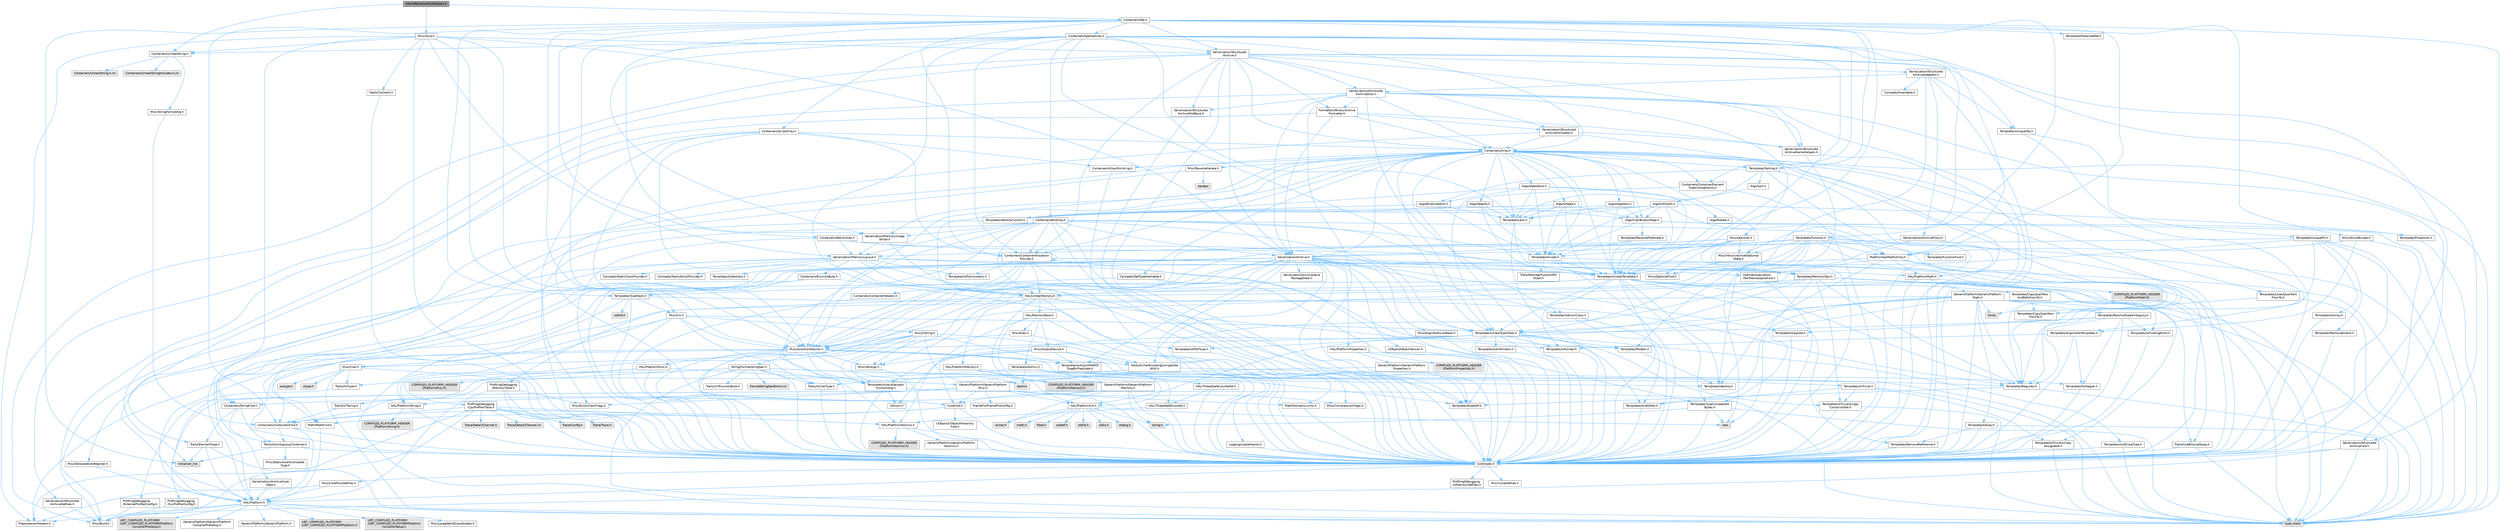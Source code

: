digraph "IWorldPartitionHLODObject.h"
{
 // INTERACTIVE_SVG=YES
 // LATEX_PDF_SIZE
  bgcolor="transparent";
  edge [fontname=Helvetica,fontsize=10,labelfontname=Helvetica,labelfontsize=10];
  node [fontname=Helvetica,fontsize=10,shape=box,height=0.2,width=0.4];
  Node1 [id="Node000001",label="IWorldPartitionHLODObject.h",height=0.2,width=0.4,color="gray40", fillcolor="grey60", style="filled", fontcolor="black",tooltip=" "];
  Node1 -> Node2 [id="edge1_Node000001_Node000002",color="steelblue1",style="solid",tooltip=" "];
  Node2 [id="Node000002",label="Containers/UnrealString.h",height=0.2,width=0.4,color="grey40", fillcolor="white", style="filled",URL="$d5/dba/UnrealString_8h.html",tooltip=" "];
  Node2 -> Node3 [id="edge2_Node000002_Node000003",color="steelblue1",style="solid",tooltip=" "];
  Node3 [id="Node000003",label="Containers/UnrealStringIncludes.h.inl",height=0.2,width=0.4,color="grey60", fillcolor="#E0E0E0", style="filled",tooltip=" "];
  Node2 -> Node4 [id="edge3_Node000002_Node000004",color="steelblue1",style="solid",tooltip=" "];
  Node4 [id="Node000004",label="Containers/UnrealString.h.inl",height=0.2,width=0.4,color="grey60", fillcolor="#E0E0E0", style="filled",tooltip=" "];
  Node2 -> Node5 [id="edge4_Node000002_Node000005",color="steelblue1",style="solid",tooltip=" "];
  Node5 [id="Node000005",label="Misc/StringFormatArg.h",height=0.2,width=0.4,color="grey40", fillcolor="white", style="filled",URL="$d2/d16/StringFormatArg_8h.html",tooltip=" "];
  Node5 -> Node6 [id="edge5_Node000005_Node000006",color="steelblue1",style="solid",tooltip=" "];
  Node6 [id="Node000006",label="Containers/ContainersFwd.h",height=0.2,width=0.4,color="grey40", fillcolor="white", style="filled",URL="$d4/d0a/ContainersFwd_8h.html",tooltip=" "];
  Node6 -> Node7 [id="edge6_Node000006_Node000007",color="steelblue1",style="solid",tooltip=" "];
  Node7 [id="Node000007",label="HAL/Platform.h",height=0.2,width=0.4,color="grey40", fillcolor="white", style="filled",URL="$d9/dd0/Platform_8h.html",tooltip=" "];
  Node7 -> Node8 [id="edge7_Node000007_Node000008",color="steelblue1",style="solid",tooltip=" "];
  Node8 [id="Node000008",label="Misc/Build.h",height=0.2,width=0.4,color="grey40", fillcolor="white", style="filled",URL="$d3/dbb/Build_8h.html",tooltip=" "];
  Node7 -> Node9 [id="edge8_Node000007_Node000009",color="steelblue1",style="solid",tooltip=" "];
  Node9 [id="Node000009",label="Misc/LargeWorldCoordinates.h",height=0.2,width=0.4,color="grey40", fillcolor="white", style="filled",URL="$d2/dcb/LargeWorldCoordinates_8h.html",tooltip=" "];
  Node7 -> Node10 [id="edge9_Node000007_Node000010",color="steelblue1",style="solid",tooltip=" "];
  Node10 [id="Node000010",label="type_traits",height=0.2,width=0.4,color="grey60", fillcolor="#E0E0E0", style="filled",tooltip=" "];
  Node7 -> Node11 [id="edge10_Node000007_Node000011",color="steelblue1",style="solid",tooltip=" "];
  Node11 [id="Node000011",label="PreprocessorHelpers.h",height=0.2,width=0.4,color="grey40", fillcolor="white", style="filled",URL="$db/ddb/PreprocessorHelpers_8h.html",tooltip=" "];
  Node7 -> Node12 [id="edge11_Node000007_Node000012",color="steelblue1",style="solid",tooltip=" "];
  Node12 [id="Node000012",label="UBT_COMPILED_PLATFORM\l/UBT_COMPILED_PLATFORMPlatform\lCompilerPreSetup.h",height=0.2,width=0.4,color="grey60", fillcolor="#E0E0E0", style="filled",tooltip=" "];
  Node7 -> Node13 [id="edge12_Node000007_Node000013",color="steelblue1",style="solid",tooltip=" "];
  Node13 [id="Node000013",label="GenericPlatform/GenericPlatform\lCompilerPreSetup.h",height=0.2,width=0.4,color="grey40", fillcolor="white", style="filled",URL="$d9/dc8/GenericPlatformCompilerPreSetup_8h.html",tooltip=" "];
  Node7 -> Node14 [id="edge13_Node000007_Node000014",color="steelblue1",style="solid",tooltip=" "];
  Node14 [id="Node000014",label="GenericPlatform/GenericPlatform.h",height=0.2,width=0.4,color="grey40", fillcolor="white", style="filled",URL="$d6/d84/GenericPlatform_8h.html",tooltip=" "];
  Node7 -> Node15 [id="edge14_Node000007_Node000015",color="steelblue1",style="solid",tooltip=" "];
  Node15 [id="Node000015",label="UBT_COMPILED_PLATFORM\l/UBT_COMPILED_PLATFORMPlatform.h",height=0.2,width=0.4,color="grey60", fillcolor="#E0E0E0", style="filled",tooltip=" "];
  Node7 -> Node16 [id="edge15_Node000007_Node000016",color="steelblue1",style="solid",tooltip=" "];
  Node16 [id="Node000016",label="UBT_COMPILED_PLATFORM\l/UBT_COMPILED_PLATFORMPlatform\lCompilerSetup.h",height=0.2,width=0.4,color="grey60", fillcolor="#E0E0E0", style="filled",tooltip=" "];
  Node6 -> Node17 [id="edge16_Node000006_Node000017",color="steelblue1",style="solid",tooltip=" "];
  Node17 [id="Node000017",label="CoreTypes.h",height=0.2,width=0.4,color="grey40", fillcolor="white", style="filled",URL="$dc/dec/CoreTypes_8h.html",tooltip=" "];
  Node17 -> Node7 [id="edge17_Node000017_Node000007",color="steelblue1",style="solid",tooltip=" "];
  Node17 -> Node18 [id="edge18_Node000017_Node000018",color="steelblue1",style="solid",tooltip=" "];
  Node18 [id="Node000018",label="ProfilingDebugging\l/UMemoryDefines.h",height=0.2,width=0.4,color="grey40", fillcolor="white", style="filled",URL="$d2/da2/UMemoryDefines_8h.html",tooltip=" "];
  Node17 -> Node19 [id="edge19_Node000017_Node000019",color="steelblue1",style="solid",tooltip=" "];
  Node19 [id="Node000019",label="Misc/CoreMiscDefines.h",height=0.2,width=0.4,color="grey40", fillcolor="white", style="filled",URL="$da/d38/CoreMiscDefines_8h.html",tooltip=" "];
  Node19 -> Node7 [id="edge20_Node000019_Node000007",color="steelblue1",style="solid",tooltip=" "];
  Node19 -> Node11 [id="edge21_Node000019_Node000011",color="steelblue1",style="solid",tooltip=" "];
  Node17 -> Node20 [id="edge22_Node000017_Node000020",color="steelblue1",style="solid",tooltip=" "];
  Node20 [id="Node000020",label="Misc/CoreDefines.h",height=0.2,width=0.4,color="grey40", fillcolor="white", style="filled",URL="$d3/dd2/CoreDefines_8h.html",tooltip=" "];
  Node6 -> Node21 [id="edge23_Node000006_Node000021",color="steelblue1",style="solid",tooltip=" "];
  Node21 [id="Node000021",label="Traits/IsContiguousContainer.h",height=0.2,width=0.4,color="grey40", fillcolor="white", style="filled",URL="$d5/d3c/IsContiguousContainer_8h.html",tooltip=" "];
  Node21 -> Node17 [id="edge24_Node000021_Node000017",color="steelblue1",style="solid",tooltip=" "];
  Node21 -> Node22 [id="edge25_Node000021_Node000022",color="steelblue1",style="solid",tooltip=" "];
  Node22 [id="Node000022",label="Misc/StaticAssertComplete\lType.h",height=0.2,width=0.4,color="grey40", fillcolor="white", style="filled",URL="$d5/d4e/StaticAssertCompleteType_8h.html",tooltip=" "];
  Node21 -> Node23 [id="edge26_Node000021_Node000023",color="steelblue1",style="solid",tooltip=" "];
  Node23 [id="Node000023",label="initializer_list",height=0.2,width=0.4,color="grey60", fillcolor="#E0E0E0", style="filled",tooltip=" "];
  Node1 -> Node24 [id="edge27_Node000001_Node000024",color="steelblue1",style="solid",tooltip=" "];
  Node24 [id="Node000024",label="Containers/Set.h",height=0.2,width=0.4,color="grey40", fillcolor="white", style="filled",URL="$d4/d45/Set_8h.html",tooltip=" "];
  Node24 -> Node25 [id="edge28_Node000024_Node000025",color="steelblue1",style="solid",tooltip=" "];
  Node25 [id="Node000025",label="Containers/ContainerAllocation\lPolicies.h",height=0.2,width=0.4,color="grey40", fillcolor="white", style="filled",URL="$d7/dff/ContainerAllocationPolicies_8h.html",tooltip=" "];
  Node25 -> Node17 [id="edge29_Node000025_Node000017",color="steelblue1",style="solid",tooltip=" "];
  Node25 -> Node26 [id="edge30_Node000025_Node000026",color="steelblue1",style="solid",tooltip=" "];
  Node26 [id="Node000026",label="Containers/ContainerHelpers.h",height=0.2,width=0.4,color="grey40", fillcolor="white", style="filled",URL="$d7/d33/ContainerHelpers_8h.html",tooltip=" "];
  Node26 -> Node17 [id="edge31_Node000026_Node000017",color="steelblue1",style="solid",tooltip=" "];
  Node25 -> Node25 [id="edge32_Node000025_Node000025",color="steelblue1",style="solid",tooltip=" "];
  Node25 -> Node27 [id="edge33_Node000025_Node000027",color="steelblue1",style="solid",tooltip=" "];
  Node27 [id="Node000027",label="HAL/PlatformMath.h",height=0.2,width=0.4,color="grey40", fillcolor="white", style="filled",URL="$dc/d53/PlatformMath_8h.html",tooltip=" "];
  Node27 -> Node17 [id="edge34_Node000027_Node000017",color="steelblue1",style="solid",tooltip=" "];
  Node27 -> Node28 [id="edge35_Node000027_Node000028",color="steelblue1",style="solid",tooltip=" "];
  Node28 [id="Node000028",label="GenericPlatform/GenericPlatform\lMath.h",height=0.2,width=0.4,color="grey40", fillcolor="white", style="filled",URL="$d5/d79/GenericPlatformMath_8h.html",tooltip=" "];
  Node28 -> Node17 [id="edge36_Node000028_Node000017",color="steelblue1",style="solid",tooltip=" "];
  Node28 -> Node6 [id="edge37_Node000028_Node000006",color="steelblue1",style="solid",tooltip=" "];
  Node28 -> Node29 [id="edge38_Node000028_Node000029",color="steelblue1",style="solid",tooltip=" "];
  Node29 [id="Node000029",label="HAL/PlatformCrt.h",height=0.2,width=0.4,color="grey40", fillcolor="white", style="filled",URL="$d8/d75/PlatformCrt_8h.html",tooltip=" "];
  Node29 -> Node30 [id="edge39_Node000029_Node000030",color="steelblue1",style="solid",tooltip=" "];
  Node30 [id="Node000030",label="new",height=0.2,width=0.4,color="grey60", fillcolor="#E0E0E0", style="filled",tooltip=" "];
  Node29 -> Node31 [id="edge40_Node000029_Node000031",color="steelblue1",style="solid",tooltip=" "];
  Node31 [id="Node000031",label="wchar.h",height=0.2,width=0.4,color="grey60", fillcolor="#E0E0E0", style="filled",tooltip=" "];
  Node29 -> Node32 [id="edge41_Node000029_Node000032",color="steelblue1",style="solid",tooltip=" "];
  Node32 [id="Node000032",label="stddef.h",height=0.2,width=0.4,color="grey60", fillcolor="#E0E0E0", style="filled",tooltip=" "];
  Node29 -> Node33 [id="edge42_Node000029_Node000033",color="steelblue1",style="solid",tooltip=" "];
  Node33 [id="Node000033",label="stdlib.h",height=0.2,width=0.4,color="grey60", fillcolor="#E0E0E0", style="filled",tooltip=" "];
  Node29 -> Node34 [id="edge43_Node000029_Node000034",color="steelblue1",style="solid",tooltip=" "];
  Node34 [id="Node000034",label="stdio.h",height=0.2,width=0.4,color="grey60", fillcolor="#E0E0E0", style="filled",tooltip=" "];
  Node29 -> Node35 [id="edge44_Node000029_Node000035",color="steelblue1",style="solid",tooltip=" "];
  Node35 [id="Node000035",label="stdarg.h",height=0.2,width=0.4,color="grey60", fillcolor="#E0E0E0", style="filled",tooltip=" "];
  Node29 -> Node36 [id="edge45_Node000029_Node000036",color="steelblue1",style="solid",tooltip=" "];
  Node36 [id="Node000036",label="math.h",height=0.2,width=0.4,color="grey60", fillcolor="#E0E0E0", style="filled",tooltip=" "];
  Node29 -> Node37 [id="edge46_Node000029_Node000037",color="steelblue1",style="solid",tooltip=" "];
  Node37 [id="Node000037",label="float.h",height=0.2,width=0.4,color="grey60", fillcolor="#E0E0E0", style="filled",tooltip=" "];
  Node29 -> Node38 [id="edge47_Node000029_Node000038",color="steelblue1",style="solid",tooltip=" "];
  Node38 [id="Node000038",label="string.h",height=0.2,width=0.4,color="grey60", fillcolor="#E0E0E0", style="filled",tooltip=" "];
  Node28 -> Node39 [id="edge48_Node000028_Node000039",color="steelblue1",style="solid",tooltip=" "];
  Node39 [id="Node000039",label="Templates/AndOrNot.h",height=0.2,width=0.4,color="grey40", fillcolor="white", style="filled",URL="$db/d0a/AndOrNot_8h.html",tooltip=" "];
  Node39 -> Node17 [id="edge49_Node000039_Node000017",color="steelblue1",style="solid",tooltip=" "];
  Node28 -> Node40 [id="edge50_Node000028_Node000040",color="steelblue1",style="solid",tooltip=" "];
  Node40 [id="Node000040",label="Templates/Decay.h",height=0.2,width=0.4,color="grey40", fillcolor="white", style="filled",URL="$dd/d0f/Decay_8h.html",tooltip=" "];
  Node40 -> Node17 [id="edge51_Node000040_Node000017",color="steelblue1",style="solid",tooltip=" "];
  Node40 -> Node41 [id="edge52_Node000040_Node000041",color="steelblue1",style="solid",tooltip=" "];
  Node41 [id="Node000041",label="Templates/RemoveReference.h",height=0.2,width=0.4,color="grey40", fillcolor="white", style="filled",URL="$da/dbe/RemoveReference_8h.html",tooltip=" "];
  Node41 -> Node17 [id="edge53_Node000041_Node000017",color="steelblue1",style="solid",tooltip=" "];
  Node40 -> Node10 [id="edge54_Node000040_Node000010",color="steelblue1",style="solid",tooltip=" "];
  Node28 -> Node42 [id="edge55_Node000028_Node000042",color="steelblue1",style="solid",tooltip=" "];
  Node42 [id="Node000042",label="Templates/IsFloatingPoint.h",height=0.2,width=0.4,color="grey40", fillcolor="white", style="filled",URL="$d3/d11/IsFloatingPoint_8h.html",tooltip=" "];
  Node42 -> Node17 [id="edge56_Node000042_Node000017",color="steelblue1",style="solid",tooltip=" "];
  Node28 -> Node43 [id="edge57_Node000028_Node000043",color="steelblue1",style="solid",tooltip=" "];
  Node43 [id="Node000043",label="Templates/UnrealTypeTraits.h",height=0.2,width=0.4,color="grey40", fillcolor="white", style="filled",URL="$d2/d2d/UnrealTypeTraits_8h.html",tooltip=" "];
  Node43 -> Node17 [id="edge58_Node000043_Node000017",color="steelblue1",style="solid",tooltip=" "];
  Node43 -> Node44 [id="edge59_Node000043_Node000044",color="steelblue1",style="solid",tooltip=" "];
  Node44 [id="Node000044",label="Templates/IsPointer.h",height=0.2,width=0.4,color="grey40", fillcolor="white", style="filled",URL="$d7/d05/IsPointer_8h.html",tooltip=" "];
  Node44 -> Node17 [id="edge60_Node000044_Node000017",color="steelblue1",style="solid",tooltip=" "];
  Node43 -> Node45 [id="edge61_Node000043_Node000045",color="steelblue1",style="solid",tooltip=" "];
  Node45 [id="Node000045",label="Misc/AssertionMacros.h",height=0.2,width=0.4,color="grey40", fillcolor="white", style="filled",URL="$d0/dfa/AssertionMacros_8h.html",tooltip=" "];
  Node45 -> Node17 [id="edge62_Node000045_Node000017",color="steelblue1",style="solid",tooltip=" "];
  Node45 -> Node7 [id="edge63_Node000045_Node000007",color="steelblue1",style="solid",tooltip=" "];
  Node45 -> Node46 [id="edge64_Node000045_Node000046",color="steelblue1",style="solid",tooltip=" "];
  Node46 [id="Node000046",label="HAL/PlatformMisc.h",height=0.2,width=0.4,color="grey40", fillcolor="white", style="filled",URL="$d0/df5/PlatformMisc_8h.html",tooltip=" "];
  Node46 -> Node17 [id="edge65_Node000046_Node000017",color="steelblue1",style="solid",tooltip=" "];
  Node46 -> Node47 [id="edge66_Node000046_Node000047",color="steelblue1",style="solid",tooltip=" "];
  Node47 [id="Node000047",label="GenericPlatform/GenericPlatform\lMisc.h",height=0.2,width=0.4,color="grey40", fillcolor="white", style="filled",URL="$db/d9a/GenericPlatformMisc_8h.html",tooltip=" "];
  Node47 -> Node48 [id="edge67_Node000047_Node000048",color="steelblue1",style="solid",tooltip=" "];
  Node48 [id="Node000048",label="Containers/StringFwd.h",height=0.2,width=0.4,color="grey40", fillcolor="white", style="filled",URL="$df/d37/StringFwd_8h.html",tooltip=" "];
  Node48 -> Node17 [id="edge68_Node000048_Node000017",color="steelblue1",style="solid",tooltip=" "];
  Node48 -> Node49 [id="edge69_Node000048_Node000049",color="steelblue1",style="solid",tooltip=" "];
  Node49 [id="Node000049",label="Traits/ElementType.h",height=0.2,width=0.4,color="grey40", fillcolor="white", style="filled",URL="$d5/d4f/ElementType_8h.html",tooltip=" "];
  Node49 -> Node7 [id="edge70_Node000049_Node000007",color="steelblue1",style="solid",tooltip=" "];
  Node49 -> Node23 [id="edge71_Node000049_Node000023",color="steelblue1",style="solid",tooltip=" "];
  Node49 -> Node10 [id="edge72_Node000049_Node000010",color="steelblue1",style="solid",tooltip=" "];
  Node48 -> Node21 [id="edge73_Node000048_Node000021",color="steelblue1",style="solid",tooltip=" "];
  Node47 -> Node50 [id="edge74_Node000047_Node000050",color="steelblue1",style="solid",tooltip=" "];
  Node50 [id="Node000050",label="CoreFwd.h",height=0.2,width=0.4,color="grey40", fillcolor="white", style="filled",URL="$d1/d1e/CoreFwd_8h.html",tooltip=" "];
  Node50 -> Node17 [id="edge75_Node000050_Node000017",color="steelblue1",style="solid",tooltip=" "];
  Node50 -> Node6 [id="edge76_Node000050_Node000006",color="steelblue1",style="solid",tooltip=" "];
  Node50 -> Node51 [id="edge77_Node000050_Node000051",color="steelblue1",style="solid",tooltip=" "];
  Node51 [id="Node000051",label="Math/MathFwd.h",height=0.2,width=0.4,color="grey40", fillcolor="white", style="filled",URL="$d2/d10/MathFwd_8h.html",tooltip=" "];
  Node51 -> Node7 [id="edge78_Node000051_Node000007",color="steelblue1",style="solid",tooltip=" "];
  Node50 -> Node52 [id="edge79_Node000050_Node000052",color="steelblue1",style="solid",tooltip=" "];
  Node52 [id="Node000052",label="UObject/UObjectHierarchy\lFwd.h",height=0.2,width=0.4,color="grey40", fillcolor="white", style="filled",URL="$d3/d13/UObjectHierarchyFwd_8h.html",tooltip=" "];
  Node47 -> Node17 [id="edge80_Node000047_Node000017",color="steelblue1",style="solid",tooltip=" "];
  Node47 -> Node53 [id="edge81_Node000047_Node000053",color="steelblue1",style="solid",tooltip=" "];
  Node53 [id="Node000053",label="FramePro/FrameProConfig.h",height=0.2,width=0.4,color="grey40", fillcolor="white", style="filled",URL="$d7/d90/FrameProConfig_8h.html",tooltip=" "];
  Node47 -> Node29 [id="edge82_Node000047_Node000029",color="steelblue1",style="solid",tooltip=" "];
  Node47 -> Node54 [id="edge83_Node000047_Node000054",color="steelblue1",style="solid",tooltip=" "];
  Node54 [id="Node000054",label="Math/NumericLimits.h",height=0.2,width=0.4,color="grey40", fillcolor="white", style="filled",URL="$df/d1b/NumericLimits_8h.html",tooltip=" "];
  Node54 -> Node17 [id="edge84_Node000054_Node000017",color="steelblue1",style="solid",tooltip=" "];
  Node47 -> Node55 [id="edge85_Node000047_Node000055",color="steelblue1",style="solid",tooltip=" "];
  Node55 [id="Node000055",label="Misc/CompressionFlags.h",height=0.2,width=0.4,color="grey40", fillcolor="white", style="filled",URL="$d9/d76/CompressionFlags_8h.html",tooltip=" "];
  Node47 -> Node56 [id="edge86_Node000047_Node000056",color="steelblue1",style="solid",tooltip=" "];
  Node56 [id="Node000056",label="Misc/EnumClassFlags.h",height=0.2,width=0.4,color="grey40", fillcolor="white", style="filled",URL="$d8/de7/EnumClassFlags_8h.html",tooltip=" "];
  Node47 -> Node57 [id="edge87_Node000047_Node000057",color="steelblue1",style="solid",tooltip=" "];
  Node57 [id="Node000057",label="ProfilingDebugging\l/CsvProfilerConfig.h",height=0.2,width=0.4,color="grey40", fillcolor="white", style="filled",URL="$d3/d88/CsvProfilerConfig_8h.html",tooltip=" "];
  Node57 -> Node8 [id="edge88_Node000057_Node000008",color="steelblue1",style="solid",tooltip=" "];
  Node47 -> Node58 [id="edge89_Node000047_Node000058",color="steelblue1",style="solid",tooltip=" "];
  Node58 [id="Node000058",label="ProfilingDebugging\l/ExternalProfilerConfig.h",height=0.2,width=0.4,color="grey40", fillcolor="white", style="filled",URL="$d3/dbb/ExternalProfilerConfig_8h.html",tooltip=" "];
  Node58 -> Node8 [id="edge90_Node000058_Node000008",color="steelblue1",style="solid",tooltip=" "];
  Node46 -> Node59 [id="edge91_Node000046_Node000059",color="steelblue1",style="solid",tooltip=" "];
  Node59 [id="Node000059",label="COMPILED_PLATFORM_HEADER\l(PlatformMisc.h)",height=0.2,width=0.4,color="grey60", fillcolor="#E0E0E0", style="filled",tooltip=" "];
  Node46 -> Node60 [id="edge92_Node000046_Node000060",color="steelblue1",style="solid",tooltip=" "];
  Node60 [id="Node000060",label="ProfilingDebugging\l/CpuProfilerTrace.h",height=0.2,width=0.4,color="grey40", fillcolor="white", style="filled",URL="$da/dcb/CpuProfilerTrace_8h.html",tooltip=" "];
  Node60 -> Node17 [id="edge93_Node000060_Node000017",color="steelblue1",style="solid",tooltip=" "];
  Node60 -> Node6 [id="edge94_Node000060_Node000006",color="steelblue1",style="solid",tooltip=" "];
  Node60 -> Node61 [id="edge95_Node000060_Node000061",color="steelblue1",style="solid",tooltip=" "];
  Node61 [id="Node000061",label="HAL/PlatformAtomics.h",height=0.2,width=0.4,color="grey40", fillcolor="white", style="filled",URL="$d3/d36/PlatformAtomics_8h.html",tooltip=" "];
  Node61 -> Node17 [id="edge96_Node000061_Node000017",color="steelblue1",style="solid",tooltip=" "];
  Node61 -> Node62 [id="edge97_Node000061_Node000062",color="steelblue1",style="solid",tooltip=" "];
  Node62 [id="Node000062",label="GenericPlatform/GenericPlatform\lAtomics.h",height=0.2,width=0.4,color="grey40", fillcolor="white", style="filled",URL="$da/d72/GenericPlatformAtomics_8h.html",tooltip=" "];
  Node62 -> Node17 [id="edge98_Node000062_Node000017",color="steelblue1",style="solid",tooltip=" "];
  Node61 -> Node63 [id="edge99_Node000061_Node000063",color="steelblue1",style="solid",tooltip=" "];
  Node63 [id="Node000063",label="COMPILED_PLATFORM_HEADER\l(PlatformAtomics.h)",height=0.2,width=0.4,color="grey60", fillcolor="#E0E0E0", style="filled",tooltip=" "];
  Node60 -> Node11 [id="edge100_Node000060_Node000011",color="steelblue1",style="solid",tooltip=" "];
  Node60 -> Node8 [id="edge101_Node000060_Node000008",color="steelblue1",style="solid",tooltip=" "];
  Node60 -> Node64 [id="edge102_Node000060_Node000064",color="steelblue1",style="solid",tooltip=" "];
  Node64 [id="Node000064",label="Trace/Config.h",height=0.2,width=0.4,color="grey60", fillcolor="#E0E0E0", style="filled",tooltip=" "];
  Node60 -> Node65 [id="edge103_Node000060_Node000065",color="steelblue1",style="solid",tooltip=" "];
  Node65 [id="Node000065",label="Trace/Detail/Channel.h",height=0.2,width=0.4,color="grey60", fillcolor="#E0E0E0", style="filled",tooltip=" "];
  Node60 -> Node66 [id="edge104_Node000060_Node000066",color="steelblue1",style="solid",tooltip=" "];
  Node66 [id="Node000066",label="Trace/Detail/Channel.inl",height=0.2,width=0.4,color="grey60", fillcolor="#E0E0E0", style="filled",tooltip=" "];
  Node60 -> Node67 [id="edge105_Node000060_Node000067",color="steelblue1",style="solid",tooltip=" "];
  Node67 [id="Node000067",label="Trace/Trace.h",height=0.2,width=0.4,color="grey60", fillcolor="#E0E0E0", style="filled",tooltip=" "];
  Node45 -> Node11 [id="edge106_Node000045_Node000011",color="steelblue1",style="solid",tooltip=" "];
  Node45 -> Node68 [id="edge107_Node000045_Node000068",color="steelblue1",style="solid",tooltip=" "];
  Node68 [id="Node000068",label="Templates/EnableIf.h",height=0.2,width=0.4,color="grey40", fillcolor="white", style="filled",URL="$d7/d60/EnableIf_8h.html",tooltip=" "];
  Node68 -> Node17 [id="edge108_Node000068_Node000017",color="steelblue1",style="solid",tooltip=" "];
  Node45 -> Node69 [id="edge109_Node000045_Node000069",color="steelblue1",style="solid",tooltip=" "];
  Node69 [id="Node000069",label="Templates/IsArrayOrRefOf\lTypeByPredicate.h",height=0.2,width=0.4,color="grey40", fillcolor="white", style="filled",URL="$d6/da1/IsArrayOrRefOfTypeByPredicate_8h.html",tooltip=" "];
  Node69 -> Node17 [id="edge110_Node000069_Node000017",color="steelblue1",style="solid",tooltip=" "];
  Node45 -> Node70 [id="edge111_Node000045_Node000070",color="steelblue1",style="solid",tooltip=" "];
  Node70 [id="Node000070",label="Templates/IsValidVariadic\lFunctionArg.h",height=0.2,width=0.4,color="grey40", fillcolor="white", style="filled",URL="$d0/dc8/IsValidVariadicFunctionArg_8h.html",tooltip=" "];
  Node70 -> Node17 [id="edge112_Node000070_Node000017",color="steelblue1",style="solid",tooltip=" "];
  Node70 -> Node71 [id="edge113_Node000070_Node000071",color="steelblue1",style="solid",tooltip=" "];
  Node71 [id="Node000071",label="IsEnum.h",height=0.2,width=0.4,color="grey40", fillcolor="white", style="filled",URL="$d4/de5/IsEnum_8h.html",tooltip=" "];
  Node70 -> Node10 [id="edge114_Node000070_Node000010",color="steelblue1",style="solid",tooltip=" "];
  Node45 -> Node72 [id="edge115_Node000045_Node000072",color="steelblue1",style="solid",tooltip=" "];
  Node72 [id="Node000072",label="Traits/IsCharEncodingCompatible\lWith.h",height=0.2,width=0.4,color="grey40", fillcolor="white", style="filled",URL="$df/dd1/IsCharEncodingCompatibleWith_8h.html",tooltip=" "];
  Node72 -> Node10 [id="edge116_Node000072_Node000010",color="steelblue1",style="solid",tooltip=" "];
  Node72 -> Node73 [id="edge117_Node000072_Node000073",color="steelblue1",style="solid",tooltip=" "];
  Node73 [id="Node000073",label="Traits/IsCharType.h",height=0.2,width=0.4,color="grey40", fillcolor="white", style="filled",URL="$db/d51/IsCharType_8h.html",tooltip=" "];
  Node73 -> Node17 [id="edge118_Node000073_Node000017",color="steelblue1",style="solid",tooltip=" "];
  Node45 -> Node74 [id="edge119_Node000045_Node000074",color="steelblue1",style="solid",tooltip=" "];
  Node74 [id="Node000074",label="Misc/VarArgs.h",height=0.2,width=0.4,color="grey40", fillcolor="white", style="filled",URL="$d5/d6f/VarArgs_8h.html",tooltip=" "];
  Node74 -> Node17 [id="edge120_Node000074_Node000017",color="steelblue1",style="solid",tooltip=" "];
  Node45 -> Node75 [id="edge121_Node000045_Node000075",color="steelblue1",style="solid",tooltip=" "];
  Node75 [id="Node000075",label="String/FormatStringSan.h",height=0.2,width=0.4,color="grey40", fillcolor="white", style="filled",URL="$d3/d8b/FormatStringSan_8h.html",tooltip=" "];
  Node75 -> Node10 [id="edge122_Node000075_Node000010",color="steelblue1",style="solid",tooltip=" "];
  Node75 -> Node17 [id="edge123_Node000075_Node000017",color="steelblue1",style="solid",tooltip=" "];
  Node75 -> Node76 [id="edge124_Node000075_Node000076",color="steelblue1",style="solid",tooltip=" "];
  Node76 [id="Node000076",label="Templates/Requires.h",height=0.2,width=0.4,color="grey40", fillcolor="white", style="filled",URL="$dc/d96/Requires_8h.html",tooltip=" "];
  Node76 -> Node68 [id="edge125_Node000076_Node000068",color="steelblue1",style="solid",tooltip=" "];
  Node76 -> Node10 [id="edge126_Node000076_Node000010",color="steelblue1",style="solid",tooltip=" "];
  Node75 -> Node77 [id="edge127_Node000075_Node000077",color="steelblue1",style="solid",tooltip=" "];
  Node77 [id="Node000077",label="Templates/Identity.h",height=0.2,width=0.4,color="grey40", fillcolor="white", style="filled",URL="$d0/dd5/Identity_8h.html",tooltip=" "];
  Node75 -> Node70 [id="edge128_Node000075_Node000070",color="steelblue1",style="solid",tooltip=" "];
  Node75 -> Node73 [id="edge129_Node000075_Node000073",color="steelblue1",style="solid",tooltip=" "];
  Node75 -> Node78 [id="edge130_Node000075_Node000078",color="steelblue1",style="solid",tooltip=" "];
  Node78 [id="Node000078",label="Traits/IsTEnumAsByte.h",height=0.2,width=0.4,color="grey40", fillcolor="white", style="filled",URL="$d1/de6/IsTEnumAsByte_8h.html",tooltip=" "];
  Node75 -> Node79 [id="edge131_Node000075_Node000079",color="steelblue1",style="solid",tooltip=" "];
  Node79 [id="Node000079",label="Traits/IsTString.h",height=0.2,width=0.4,color="grey40", fillcolor="white", style="filled",URL="$d0/df8/IsTString_8h.html",tooltip=" "];
  Node79 -> Node6 [id="edge132_Node000079_Node000006",color="steelblue1",style="solid",tooltip=" "];
  Node75 -> Node6 [id="edge133_Node000075_Node000006",color="steelblue1",style="solid",tooltip=" "];
  Node75 -> Node80 [id="edge134_Node000075_Node000080",color="steelblue1",style="solid",tooltip=" "];
  Node80 [id="Node000080",label="FormatStringSanErrors.inl",height=0.2,width=0.4,color="grey60", fillcolor="#E0E0E0", style="filled",tooltip=" "];
  Node45 -> Node81 [id="edge135_Node000045_Node000081",color="steelblue1",style="solid",tooltip=" "];
  Node81 [id="Node000081",label="atomic",height=0.2,width=0.4,color="grey60", fillcolor="#E0E0E0", style="filled",tooltip=" "];
  Node43 -> Node39 [id="edge136_Node000043_Node000039",color="steelblue1",style="solid",tooltip=" "];
  Node43 -> Node68 [id="edge137_Node000043_Node000068",color="steelblue1",style="solid",tooltip=" "];
  Node43 -> Node82 [id="edge138_Node000043_Node000082",color="steelblue1",style="solid",tooltip=" "];
  Node82 [id="Node000082",label="Templates/IsArithmetic.h",height=0.2,width=0.4,color="grey40", fillcolor="white", style="filled",URL="$d2/d5d/IsArithmetic_8h.html",tooltip=" "];
  Node82 -> Node17 [id="edge139_Node000082_Node000017",color="steelblue1",style="solid",tooltip=" "];
  Node43 -> Node71 [id="edge140_Node000043_Node000071",color="steelblue1",style="solid",tooltip=" "];
  Node43 -> Node83 [id="edge141_Node000043_Node000083",color="steelblue1",style="solid",tooltip=" "];
  Node83 [id="Node000083",label="Templates/Models.h",height=0.2,width=0.4,color="grey40", fillcolor="white", style="filled",URL="$d3/d0c/Models_8h.html",tooltip=" "];
  Node83 -> Node77 [id="edge142_Node000083_Node000077",color="steelblue1",style="solid",tooltip=" "];
  Node43 -> Node84 [id="edge143_Node000043_Node000084",color="steelblue1",style="solid",tooltip=" "];
  Node84 [id="Node000084",label="Templates/IsPODType.h",height=0.2,width=0.4,color="grey40", fillcolor="white", style="filled",URL="$d7/db1/IsPODType_8h.html",tooltip=" "];
  Node84 -> Node17 [id="edge144_Node000084_Node000017",color="steelblue1",style="solid",tooltip=" "];
  Node43 -> Node85 [id="edge145_Node000043_Node000085",color="steelblue1",style="solid",tooltip=" "];
  Node85 [id="Node000085",label="Templates/IsUECoreType.h",height=0.2,width=0.4,color="grey40", fillcolor="white", style="filled",URL="$d1/db8/IsUECoreType_8h.html",tooltip=" "];
  Node85 -> Node17 [id="edge146_Node000085_Node000017",color="steelblue1",style="solid",tooltip=" "];
  Node85 -> Node10 [id="edge147_Node000085_Node000010",color="steelblue1",style="solid",tooltip=" "];
  Node43 -> Node86 [id="edge148_Node000043_Node000086",color="steelblue1",style="solid",tooltip=" "];
  Node86 [id="Node000086",label="Templates/IsTriviallyCopy\lConstructible.h",height=0.2,width=0.4,color="grey40", fillcolor="white", style="filled",URL="$d3/d78/IsTriviallyCopyConstructible_8h.html",tooltip=" "];
  Node86 -> Node17 [id="edge149_Node000086_Node000017",color="steelblue1",style="solid",tooltip=" "];
  Node86 -> Node10 [id="edge150_Node000086_Node000010",color="steelblue1",style="solid",tooltip=" "];
  Node28 -> Node76 [id="edge151_Node000028_Node000076",color="steelblue1",style="solid",tooltip=" "];
  Node28 -> Node87 [id="edge152_Node000028_Node000087",color="steelblue1",style="solid",tooltip=" "];
  Node87 [id="Node000087",label="Templates/ResolveTypeAmbiguity.h",height=0.2,width=0.4,color="grey40", fillcolor="white", style="filled",URL="$df/d1f/ResolveTypeAmbiguity_8h.html",tooltip=" "];
  Node87 -> Node17 [id="edge153_Node000087_Node000017",color="steelblue1",style="solid",tooltip=" "];
  Node87 -> Node42 [id="edge154_Node000087_Node000042",color="steelblue1",style="solid",tooltip=" "];
  Node87 -> Node43 [id="edge155_Node000087_Node000043",color="steelblue1",style="solid",tooltip=" "];
  Node87 -> Node88 [id="edge156_Node000087_Node000088",color="steelblue1",style="solid",tooltip=" "];
  Node88 [id="Node000088",label="Templates/IsSigned.h",height=0.2,width=0.4,color="grey40", fillcolor="white", style="filled",URL="$d8/dd8/IsSigned_8h.html",tooltip=" "];
  Node88 -> Node17 [id="edge157_Node000088_Node000017",color="steelblue1",style="solid",tooltip=" "];
  Node87 -> Node89 [id="edge158_Node000087_Node000089",color="steelblue1",style="solid",tooltip=" "];
  Node89 [id="Node000089",label="Templates/IsIntegral.h",height=0.2,width=0.4,color="grey40", fillcolor="white", style="filled",URL="$da/d64/IsIntegral_8h.html",tooltip=" "];
  Node89 -> Node17 [id="edge159_Node000089_Node000017",color="steelblue1",style="solid",tooltip=" "];
  Node87 -> Node76 [id="edge160_Node000087_Node000076",color="steelblue1",style="solid",tooltip=" "];
  Node28 -> Node90 [id="edge161_Node000028_Node000090",color="steelblue1",style="solid",tooltip=" "];
  Node90 [id="Node000090",label="Templates/TypeCompatible\lBytes.h",height=0.2,width=0.4,color="grey40", fillcolor="white", style="filled",URL="$df/d0a/TypeCompatibleBytes_8h.html",tooltip=" "];
  Node90 -> Node17 [id="edge162_Node000090_Node000017",color="steelblue1",style="solid",tooltip=" "];
  Node90 -> Node38 [id="edge163_Node000090_Node000038",color="steelblue1",style="solid",tooltip=" "];
  Node90 -> Node30 [id="edge164_Node000090_Node000030",color="steelblue1",style="solid",tooltip=" "];
  Node90 -> Node10 [id="edge165_Node000090_Node000010",color="steelblue1",style="solid",tooltip=" "];
  Node28 -> Node91 [id="edge166_Node000028_Node000091",color="steelblue1",style="solid",tooltip=" "];
  Node91 [id="Node000091",label="limits",height=0.2,width=0.4,color="grey60", fillcolor="#E0E0E0", style="filled",tooltip=" "];
  Node28 -> Node10 [id="edge167_Node000028_Node000010",color="steelblue1",style="solid",tooltip=" "];
  Node27 -> Node92 [id="edge168_Node000027_Node000092",color="steelblue1",style="solid",tooltip=" "];
  Node92 [id="Node000092",label="COMPILED_PLATFORM_HEADER\l(PlatformMath.h)",height=0.2,width=0.4,color="grey60", fillcolor="#E0E0E0", style="filled",tooltip=" "];
  Node25 -> Node93 [id="edge169_Node000025_Node000093",color="steelblue1",style="solid",tooltip=" "];
  Node93 [id="Node000093",label="HAL/UnrealMemory.h",height=0.2,width=0.4,color="grey40", fillcolor="white", style="filled",URL="$d9/d96/UnrealMemory_8h.html",tooltip=" "];
  Node93 -> Node17 [id="edge170_Node000093_Node000017",color="steelblue1",style="solid",tooltip=" "];
  Node93 -> Node94 [id="edge171_Node000093_Node000094",color="steelblue1",style="solid",tooltip=" "];
  Node94 [id="Node000094",label="GenericPlatform/GenericPlatform\lMemory.h",height=0.2,width=0.4,color="grey40", fillcolor="white", style="filled",URL="$dd/d22/GenericPlatformMemory_8h.html",tooltip=" "];
  Node94 -> Node50 [id="edge172_Node000094_Node000050",color="steelblue1",style="solid",tooltip=" "];
  Node94 -> Node17 [id="edge173_Node000094_Node000017",color="steelblue1",style="solid",tooltip=" "];
  Node94 -> Node95 [id="edge174_Node000094_Node000095",color="steelblue1",style="solid",tooltip=" "];
  Node95 [id="Node000095",label="HAL/PlatformString.h",height=0.2,width=0.4,color="grey40", fillcolor="white", style="filled",URL="$db/db5/PlatformString_8h.html",tooltip=" "];
  Node95 -> Node17 [id="edge175_Node000095_Node000017",color="steelblue1",style="solid",tooltip=" "];
  Node95 -> Node96 [id="edge176_Node000095_Node000096",color="steelblue1",style="solid",tooltip=" "];
  Node96 [id="Node000096",label="COMPILED_PLATFORM_HEADER\l(PlatformString.h)",height=0.2,width=0.4,color="grey60", fillcolor="#E0E0E0", style="filled",tooltip=" "];
  Node94 -> Node38 [id="edge177_Node000094_Node000038",color="steelblue1",style="solid",tooltip=" "];
  Node94 -> Node31 [id="edge178_Node000094_Node000031",color="steelblue1",style="solid",tooltip=" "];
  Node93 -> Node97 [id="edge179_Node000093_Node000097",color="steelblue1",style="solid",tooltip=" "];
  Node97 [id="Node000097",label="HAL/MemoryBase.h",height=0.2,width=0.4,color="grey40", fillcolor="white", style="filled",URL="$d6/d9f/MemoryBase_8h.html",tooltip=" "];
  Node97 -> Node17 [id="edge180_Node000097_Node000017",color="steelblue1",style="solid",tooltip=" "];
  Node97 -> Node61 [id="edge181_Node000097_Node000061",color="steelblue1",style="solid",tooltip=" "];
  Node97 -> Node29 [id="edge182_Node000097_Node000029",color="steelblue1",style="solid",tooltip=" "];
  Node97 -> Node98 [id="edge183_Node000097_Node000098",color="steelblue1",style="solid",tooltip=" "];
  Node98 [id="Node000098",label="Misc/Exec.h",height=0.2,width=0.4,color="grey40", fillcolor="white", style="filled",URL="$de/ddb/Exec_8h.html",tooltip=" "];
  Node98 -> Node17 [id="edge184_Node000098_Node000017",color="steelblue1",style="solid",tooltip=" "];
  Node98 -> Node45 [id="edge185_Node000098_Node000045",color="steelblue1",style="solid",tooltip=" "];
  Node97 -> Node99 [id="edge186_Node000097_Node000099",color="steelblue1",style="solid",tooltip=" "];
  Node99 [id="Node000099",label="Misc/OutputDevice.h",height=0.2,width=0.4,color="grey40", fillcolor="white", style="filled",URL="$d7/d32/OutputDevice_8h.html",tooltip=" "];
  Node99 -> Node50 [id="edge187_Node000099_Node000050",color="steelblue1",style="solid",tooltip=" "];
  Node99 -> Node17 [id="edge188_Node000099_Node000017",color="steelblue1",style="solid",tooltip=" "];
  Node99 -> Node100 [id="edge189_Node000099_Node000100",color="steelblue1",style="solid",tooltip=" "];
  Node100 [id="Node000100",label="Logging/LogVerbosity.h",height=0.2,width=0.4,color="grey40", fillcolor="white", style="filled",URL="$d2/d8f/LogVerbosity_8h.html",tooltip=" "];
  Node100 -> Node17 [id="edge190_Node000100_Node000017",color="steelblue1",style="solid",tooltip=" "];
  Node99 -> Node74 [id="edge191_Node000099_Node000074",color="steelblue1",style="solid",tooltip=" "];
  Node99 -> Node69 [id="edge192_Node000099_Node000069",color="steelblue1",style="solid",tooltip=" "];
  Node99 -> Node70 [id="edge193_Node000099_Node000070",color="steelblue1",style="solid",tooltip=" "];
  Node99 -> Node72 [id="edge194_Node000099_Node000072",color="steelblue1",style="solid",tooltip=" "];
  Node97 -> Node101 [id="edge195_Node000097_Node000101",color="steelblue1",style="solid",tooltip=" "];
  Node101 [id="Node000101",label="Templates/Atomic.h",height=0.2,width=0.4,color="grey40", fillcolor="white", style="filled",URL="$d3/d91/Atomic_8h.html",tooltip=" "];
  Node101 -> Node102 [id="edge196_Node000101_Node000102",color="steelblue1",style="solid",tooltip=" "];
  Node102 [id="Node000102",label="HAL/ThreadSafeCounter.h",height=0.2,width=0.4,color="grey40", fillcolor="white", style="filled",URL="$dc/dc9/ThreadSafeCounter_8h.html",tooltip=" "];
  Node102 -> Node17 [id="edge197_Node000102_Node000017",color="steelblue1",style="solid",tooltip=" "];
  Node102 -> Node61 [id="edge198_Node000102_Node000061",color="steelblue1",style="solid",tooltip=" "];
  Node101 -> Node103 [id="edge199_Node000101_Node000103",color="steelblue1",style="solid",tooltip=" "];
  Node103 [id="Node000103",label="HAL/ThreadSafeCounter64.h",height=0.2,width=0.4,color="grey40", fillcolor="white", style="filled",URL="$d0/d12/ThreadSafeCounter64_8h.html",tooltip=" "];
  Node103 -> Node17 [id="edge200_Node000103_Node000017",color="steelblue1",style="solid",tooltip=" "];
  Node103 -> Node102 [id="edge201_Node000103_Node000102",color="steelblue1",style="solid",tooltip=" "];
  Node101 -> Node89 [id="edge202_Node000101_Node000089",color="steelblue1",style="solid",tooltip=" "];
  Node101 -> Node104 [id="edge203_Node000101_Node000104",color="steelblue1",style="solid",tooltip=" "];
  Node104 [id="Node000104",label="Templates/IsTrivial.h",height=0.2,width=0.4,color="grey40", fillcolor="white", style="filled",URL="$da/d4c/IsTrivial_8h.html",tooltip=" "];
  Node104 -> Node39 [id="edge204_Node000104_Node000039",color="steelblue1",style="solid",tooltip=" "];
  Node104 -> Node86 [id="edge205_Node000104_Node000086",color="steelblue1",style="solid",tooltip=" "];
  Node104 -> Node105 [id="edge206_Node000104_Node000105",color="steelblue1",style="solid",tooltip=" "];
  Node105 [id="Node000105",label="Templates/IsTriviallyCopy\lAssignable.h",height=0.2,width=0.4,color="grey40", fillcolor="white", style="filled",URL="$d2/df2/IsTriviallyCopyAssignable_8h.html",tooltip=" "];
  Node105 -> Node17 [id="edge207_Node000105_Node000017",color="steelblue1",style="solid",tooltip=" "];
  Node105 -> Node10 [id="edge208_Node000105_Node000010",color="steelblue1",style="solid",tooltip=" "];
  Node104 -> Node10 [id="edge209_Node000104_Node000010",color="steelblue1",style="solid",tooltip=" "];
  Node101 -> Node106 [id="edge210_Node000101_Node000106",color="steelblue1",style="solid",tooltip=" "];
  Node106 [id="Node000106",label="Traits/IntType.h",height=0.2,width=0.4,color="grey40", fillcolor="white", style="filled",URL="$d7/deb/IntType_8h.html",tooltip=" "];
  Node106 -> Node7 [id="edge211_Node000106_Node000007",color="steelblue1",style="solid",tooltip=" "];
  Node101 -> Node81 [id="edge212_Node000101_Node000081",color="steelblue1",style="solid",tooltip=" "];
  Node93 -> Node107 [id="edge213_Node000093_Node000107",color="steelblue1",style="solid",tooltip=" "];
  Node107 [id="Node000107",label="HAL/PlatformMemory.h",height=0.2,width=0.4,color="grey40", fillcolor="white", style="filled",URL="$de/d68/PlatformMemory_8h.html",tooltip=" "];
  Node107 -> Node17 [id="edge214_Node000107_Node000017",color="steelblue1",style="solid",tooltip=" "];
  Node107 -> Node94 [id="edge215_Node000107_Node000094",color="steelblue1",style="solid",tooltip=" "];
  Node107 -> Node108 [id="edge216_Node000107_Node000108",color="steelblue1",style="solid",tooltip=" "];
  Node108 [id="Node000108",label="COMPILED_PLATFORM_HEADER\l(PlatformMemory.h)",height=0.2,width=0.4,color="grey60", fillcolor="#E0E0E0", style="filled",tooltip=" "];
  Node93 -> Node109 [id="edge217_Node000093_Node000109",color="steelblue1",style="solid",tooltip=" "];
  Node109 [id="Node000109",label="ProfilingDebugging\l/MemoryTrace.h",height=0.2,width=0.4,color="grey40", fillcolor="white", style="filled",URL="$da/dd7/MemoryTrace_8h.html",tooltip=" "];
  Node109 -> Node7 [id="edge218_Node000109_Node000007",color="steelblue1",style="solid",tooltip=" "];
  Node109 -> Node56 [id="edge219_Node000109_Node000056",color="steelblue1",style="solid",tooltip=" "];
  Node109 -> Node64 [id="edge220_Node000109_Node000064",color="steelblue1",style="solid",tooltip=" "];
  Node109 -> Node67 [id="edge221_Node000109_Node000067",color="steelblue1",style="solid",tooltip=" "];
  Node93 -> Node44 [id="edge222_Node000093_Node000044",color="steelblue1",style="solid",tooltip=" "];
  Node25 -> Node54 [id="edge223_Node000025_Node000054",color="steelblue1",style="solid",tooltip=" "];
  Node25 -> Node45 [id="edge224_Node000025_Node000045",color="steelblue1",style="solid",tooltip=" "];
  Node25 -> Node110 [id="edge225_Node000025_Node000110",color="steelblue1",style="solid",tooltip=" "];
  Node110 [id="Node000110",label="Templates/IsPolymorphic.h",height=0.2,width=0.4,color="grey40", fillcolor="white", style="filled",URL="$dc/d20/IsPolymorphic_8h.html",tooltip=" "];
  Node25 -> Node111 [id="edge226_Node000025_Node000111",color="steelblue1",style="solid",tooltip=" "];
  Node111 [id="Node000111",label="Templates/MemoryOps.h",height=0.2,width=0.4,color="grey40", fillcolor="white", style="filled",URL="$db/dea/MemoryOps_8h.html",tooltip=" "];
  Node111 -> Node17 [id="edge227_Node000111_Node000017",color="steelblue1",style="solid",tooltip=" "];
  Node111 -> Node93 [id="edge228_Node000111_Node000093",color="steelblue1",style="solid",tooltip=" "];
  Node111 -> Node105 [id="edge229_Node000111_Node000105",color="steelblue1",style="solid",tooltip=" "];
  Node111 -> Node86 [id="edge230_Node000111_Node000086",color="steelblue1",style="solid",tooltip=" "];
  Node111 -> Node76 [id="edge231_Node000111_Node000076",color="steelblue1",style="solid",tooltip=" "];
  Node111 -> Node43 [id="edge232_Node000111_Node000043",color="steelblue1",style="solid",tooltip=" "];
  Node111 -> Node112 [id="edge233_Node000111_Node000112",color="steelblue1",style="solid",tooltip=" "];
  Node112 [id="Node000112",label="Traits/UseBitwiseSwap.h",height=0.2,width=0.4,color="grey40", fillcolor="white", style="filled",URL="$db/df3/UseBitwiseSwap_8h.html",tooltip=" "];
  Node112 -> Node17 [id="edge234_Node000112_Node000017",color="steelblue1",style="solid",tooltip=" "];
  Node112 -> Node10 [id="edge235_Node000112_Node000010",color="steelblue1",style="solid",tooltip=" "];
  Node111 -> Node30 [id="edge236_Node000111_Node000030",color="steelblue1",style="solid",tooltip=" "];
  Node111 -> Node10 [id="edge237_Node000111_Node000010",color="steelblue1",style="solid",tooltip=" "];
  Node25 -> Node90 [id="edge238_Node000025_Node000090",color="steelblue1",style="solid",tooltip=" "];
  Node25 -> Node10 [id="edge239_Node000025_Node000010",color="steelblue1",style="solid",tooltip=" "];
  Node24 -> Node113 [id="edge240_Node000024_Node000113",color="steelblue1",style="solid",tooltip=" "];
  Node113 [id="Node000113",label="Containers/ContainerElement\lTypeCompatibility.h",height=0.2,width=0.4,color="grey40", fillcolor="white", style="filled",URL="$df/ddf/ContainerElementTypeCompatibility_8h.html",tooltip=" "];
  Node113 -> Node17 [id="edge241_Node000113_Node000017",color="steelblue1",style="solid",tooltip=" "];
  Node113 -> Node43 [id="edge242_Node000113_Node000043",color="steelblue1",style="solid",tooltip=" "];
  Node24 -> Node114 [id="edge243_Node000024_Node000114",color="steelblue1",style="solid",tooltip=" "];
  Node114 [id="Node000114",label="Containers/SetUtilities.h",height=0.2,width=0.4,color="grey40", fillcolor="white", style="filled",URL="$dc/de5/SetUtilities_8h.html",tooltip=" "];
  Node114 -> Node17 [id="edge244_Node000114_Node000017",color="steelblue1",style="solid",tooltip=" "];
  Node114 -> Node115 [id="edge245_Node000114_Node000115",color="steelblue1",style="solid",tooltip=" "];
  Node115 [id="Node000115",label="Serialization/MemoryLayout.h",height=0.2,width=0.4,color="grey40", fillcolor="white", style="filled",URL="$d7/d66/MemoryLayout_8h.html",tooltip=" "];
  Node115 -> Node116 [id="edge246_Node000115_Node000116",color="steelblue1",style="solid",tooltip=" "];
  Node116 [id="Node000116",label="Concepts/StaticClassProvider.h",height=0.2,width=0.4,color="grey40", fillcolor="white", style="filled",URL="$dd/d83/StaticClassProvider_8h.html",tooltip=" "];
  Node115 -> Node117 [id="edge247_Node000115_Node000117",color="steelblue1",style="solid",tooltip=" "];
  Node117 [id="Node000117",label="Concepts/StaticStructProvider.h",height=0.2,width=0.4,color="grey40", fillcolor="white", style="filled",URL="$d5/d77/StaticStructProvider_8h.html",tooltip=" "];
  Node115 -> Node118 [id="edge248_Node000115_Node000118",color="steelblue1",style="solid",tooltip=" "];
  Node118 [id="Node000118",label="Containers/EnumAsByte.h",height=0.2,width=0.4,color="grey40", fillcolor="white", style="filled",URL="$d6/d9a/EnumAsByte_8h.html",tooltip=" "];
  Node118 -> Node17 [id="edge249_Node000118_Node000017",color="steelblue1",style="solid",tooltip=" "];
  Node118 -> Node84 [id="edge250_Node000118_Node000084",color="steelblue1",style="solid",tooltip=" "];
  Node118 -> Node119 [id="edge251_Node000118_Node000119",color="steelblue1",style="solid",tooltip=" "];
  Node119 [id="Node000119",label="Templates/TypeHash.h",height=0.2,width=0.4,color="grey40", fillcolor="white", style="filled",URL="$d1/d62/TypeHash_8h.html",tooltip=" "];
  Node119 -> Node17 [id="edge252_Node000119_Node000017",color="steelblue1",style="solid",tooltip=" "];
  Node119 -> Node76 [id="edge253_Node000119_Node000076",color="steelblue1",style="solid",tooltip=" "];
  Node119 -> Node120 [id="edge254_Node000119_Node000120",color="steelblue1",style="solid",tooltip=" "];
  Node120 [id="Node000120",label="Misc/Crc.h",height=0.2,width=0.4,color="grey40", fillcolor="white", style="filled",URL="$d4/dd2/Crc_8h.html",tooltip=" "];
  Node120 -> Node17 [id="edge255_Node000120_Node000017",color="steelblue1",style="solid",tooltip=" "];
  Node120 -> Node95 [id="edge256_Node000120_Node000095",color="steelblue1",style="solid",tooltip=" "];
  Node120 -> Node45 [id="edge257_Node000120_Node000045",color="steelblue1",style="solid",tooltip=" "];
  Node120 -> Node121 [id="edge258_Node000120_Node000121",color="steelblue1",style="solid",tooltip=" "];
  Node121 [id="Node000121",label="Misc/CString.h",height=0.2,width=0.4,color="grey40", fillcolor="white", style="filled",URL="$d2/d49/CString_8h.html",tooltip=" "];
  Node121 -> Node17 [id="edge259_Node000121_Node000017",color="steelblue1",style="solid",tooltip=" "];
  Node121 -> Node29 [id="edge260_Node000121_Node000029",color="steelblue1",style="solid",tooltip=" "];
  Node121 -> Node95 [id="edge261_Node000121_Node000095",color="steelblue1",style="solid",tooltip=" "];
  Node121 -> Node45 [id="edge262_Node000121_Node000045",color="steelblue1",style="solid",tooltip=" "];
  Node121 -> Node122 [id="edge263_Node000121_Node000122",color="steelblue1",style="solid",tooltip=" "];
  Node122 [id="Node000122",label="Misc/Char.h",height=0.2,width=0.4,color="grey40", fillcolor="white", style="filled",URL="$d0/d58/Char_8h.html",tooltip=" "];
  Node122 -> Node17 [id="edge264_Node000122_Node000017",color="steelblue1",style="solid",tooltip=" "];
  Node122 -> Node106 [id="edge265_Node000122_Node000106",color="steelblue1",style="solid",tooltip=" "];
  Node122 -> Node123 [id="edge266_Node000122_Node000123",color="steelblue1",style="solid",tooltip=" "];
  Node123 [id="Node000123",label="ctype.h",height=0.2,width=0.4,color="grey60", fillcolor="#E0E0E0", style="filled",tooltip=" "];
  Node122 -> Node124 [id="edge267_Node000122_Node000124",color="steelblue1",style="solid",tooltip=" "];
  Node124 [id="Node000124",label="wctype.h",height=0.2,width=0.4,color="grey60", fillcolor="#E0E0E0", style="filled",tooltip=" "];
  Node122 -> Node10 [id="edge268_Node000122_Node000010",color="steelblue1",style="solid",tooltip=" "];
  Node121 -> Node74 [id="edge269_Node000121_Node000074",color="steelblue1",style="solid",tooltip=" "];
  Node121 -> Node69 [id="edge270_Node000121_Node000069",color="steelblue1",style="solid",tooltip=" "];
  Node121 -> Node70 [id="edge271_Node000121_Node000070",color="steelblue1",style="solid",tooltip=" "];
  Node121 -> Node72 [id="edge272_Node000121_Node000072",color="steelblue1",style="solid",tooltip=" "];
  Node120 -> Node122 [id="edge273_Node000120_Node000122",color="steelblue1",style="solid",tooltip=" "];
  Node120 -> Node43 [id="edge274_Node000120_Node000043",color="steelblue1",style="solid",tooltip=" "];
  Node120 -> Node73 [id="edge275_Node000120_Node000073",color="steelblue1",style="solid",tooltip=" "];
  Node119 -> Node125 [id="edge276_Node000119_Node000125",color="steelblue1",style="solid",tooltip=" "];
  Node125 [id="Node000125",label="stdint.h",height=0.2,width=0.4,color="grey60", fillcolor="#E0E0E0", style="filled",tooltip=" "];
  Node119 -> Node10 [id="edge277_Node000119_Node000010",color="steelblue1",style="solid",tooltip=" "];
  Node115 -> Node48 [id="edge278_Node000115_Node000048",color="steelblue1",style="solid",tooltip=" "];
  Node115 -> Node93 [id="edge279_Node000115_Node000093",color="steelblue1",style="solid",tooltip=" "];
  Node115 -> Node126 [id="edge280_Node000115_Node000126",color="steelblue1",style="solid",tooltip=" "];
  Node126 [id="Node000126",label="Misc/DelayedAutoRegister.h",height=0.2,width=0.4,color="grey40", fillcolor="white", style="filled",URL="$d1/dda/DelayedAutoRegister_8h.html",tooltip=" "];
  Node126 -> Node7 [id="edge281_Node000126_Node000007",color="steelblue1",style="solid",tooltip=" "];
  Node115 -> Node68 [id="edge282_Node000115_Node000068",color="steelblue1",style="solid",tooltip=" "];
  Node115 -> Node127 [id="edge283_Node000115_Node000127",color="steelblue1",style="solid",tooltip=" "];
  Node127 [id="Node000127",label="Templates/IsAbstract.h",height=0.2,width=0.4,color="grey40", fillcolor="white", style="filled",URL="$d8/db7/IsAbstract_8h.html",tooltip=" "];
  Node115 -> Node110 [id="edge284_Node000115_Node000110",color="steelblue1",style="solid",tooltip=" "];
  Node115 -> Node83 [id="edge285_Node000115_Node000083",color="steelblue1",style="solid",tooltip=" "];
  Node115 -> Node128 [id="edge286_Node000115_Node000128",color="steelblue1",style="solid",tooltip=" "];
  Node128 [id="Node000128",label="Templates/UnrealTemplate.h",height=0.2,width=0.4,color="grey40", fillcolor="white", style="filled",URL="$d4/d24/UnrealTemplate_8h.html",tooltip=" "];
  Node128 -> Node17 [id="edge287_Node000128_Node000017",color="steelblue1",style="solid",tooltip=" "];
  Node128 -> Node44 [id="edge288_Node000128_Node000044",color="steelblue1",style="solid",tooltip=" "];
  Node128 -> Node93 [id="edge289_Node000128_Node000093",color="steelblue1",style="solid",tooltip=" "];
  Node128 -> Node129 [id="edge290_Node000128_Node000129",color="steelblue1",style="solid",tooltip=" "];
  Node129 [id="Node000129",label="Templates/CopyQualifiers\lAndRefsFromTo.h",height=0.2,width=0.4,color="grey40", fillcolor="white", style="filled",URL="$d3/db3/CopyQualifiersAndRefsFromTo_8h.html",tooltip=" "];
  Node129 -> Node130 [id="edge291_Node000129_Node000130",color="steelblue1",style="solid",tooltip=" "];
  Node130 [id="Node000130",label="Templates/CopyQualifiers\lFromTo.h",height=0.2,width=0.4,color="grey40", fillcolor="white", style="filled",URL="$d5/db4/CopyQualifiersFromTo_8h.html",tooltip=" "];
  Node128 -> Node43 [id="edge292_Node000128_Node000043",color="steelblue1",style="solid",tooltip=" "];
  Node128 -> Node41 [id="edge293_Node000128_Node000041",color="steelblue1",style="solid",tooltip=" "];
  Node128 -> Node76 [id="edge294_Node000128_Node000076",color="steelblue1",style="solid",tooltip=" "];
  Node128 -> Node90 [id="edge295_Node000128_Node000090",color="steelblue1",style="solid",tooltip=" "];
  Node128 -> Node77 [id="edge296_Node000128_Node000077",color="steelblue1",style="solid",tooltip=" "];
  Node128 -> Node21 [id="edge297_Node000128_Node000021",color="steelblue1",style="solid",tooltip=" "];
  Node128 -> Node112 [id="edge298_Node000128_Node000112",color="steelblue1",style="solid",tooltip=" "];
  Node128 -> Node10 [id="edge299_Node000128_Node000010",color="steelblue1",style="solid",tooltip=" "];
  Node114 -> Node111 [id="edge300_Node000114_Node000111",color="steelblue1",style="solid",tooltip=" "];
  Node114 -> Node43 [id="edge301_Node000114_Node000043",color="steelblue1",style="solid",tooltip=" "];
  Node24 -> Node131 [id="edge302_Node000024_Node000131",color="steelblue1",style="solid",tooltip=" "];
  Node131 [id="Node000131",label="Containers/SparseArray.h",height=0.2,width=0.4,color="grey40", fillcolor="white", style="filled",URL="$d5/dbf/SparseArray_8h.html",tooltip=" "];
  Node131 -> Node17 [id="edge303_Node000131_Node000017",color="steelblue1",style="solid",tooltip=" "];
  Node131 -> Node45 [id="edge304_Node000131_Node000045",color="steelblue1",style="solid",tooltip=" "];
  Node131 -> Node93 [id="edge305_Node000131_Node000093",color="steelblue1",style="solid",tooltip=" "];
  Node131 -> Node43 [id="edge306_Node000131_Node000043",color="steelblue1",style="solid",tooltip=" "];
  Node131 -> Node128 [id="edge307_Node000131_Node000128",color="steelblue1",style="solid",tooltip=" "];
  Node131 -> Node25 [id="edge308_Node000131_Node000025",color="steelblue1",style="solid",tooltip=" "];
  Node131 -> Node132 [id="edge309_Node000131_Node000132",color="steelblue1",style="solid",tooltip=" "];
  Node132 [id="Node000132",label="Templates/Less.h",height=0.2,width=0.4,color="grey40", fillcolor="white", style="filled",URL="$de/dc8/Less_8h.html",tooltip=" "];
  Node132 -> Node17 [id="edge310_Node000132_Node000017",color="steelblue1",style="solid",tooltip=" "];
  Node132 -> Node128 [id="edge311_Node000132_Node000128",color="steelblue1",style="solid",tooltip=" "];
  Node131 -> Node133 [id="edge312_Node000131_Node000133",color="steelblue1",style="solid",tooltip=" "];
  Node133 [id="Node000133",label="Containers/Array.h",height=0.2,width=0.4,color="grey40", fillcolor="white", style="filled",URL="$df/dd0/Array_8h.html",tooltip=" "];
  Node133 -> Node17 [id="edge313_Node000133_Node000017",color="steelblue1",style="solid",tooltip=" "];
  Node133 -> Node45 [id="edge314_Node000133_Node000045",color="steelblue1",style="solid",tooltip=" "];
  Node133 -> Node134 [id="edge315_Node000133_Node000134",color="steelblue1",style="solid",tooltip=" "];
  Node134 [id="Node000134",label="Misc/IntrusiveUnsetOptional\lState.h",height=0.2,width=0.4,color="grey40", fillcolor="white", style="filled",URL="$d2/d0a/IntrusiveUnsetOptionalState_8h.html",tooltip=" "];
  Node134 -> Node135 [id="edge316_Node000134_Node000135",color="steelblue1",style="solid",tooltip=" "];
  Node135 [id="Node000135",label="Misc/OptionalFwd.h",height=0.2,width=0.4,color="grey40", fillcolor="white", style="filled",URL="$dc/d50/OptionalFwd_8h.html",tooltip=" "];
  Node133 -> Node136 [id="edge317_Node000133_Node000136",color="steelblue1",style="solid",tooltip=" "];
  Node136 [id="Node000136",label="Misc/ReverseIterate.h",height=0.2,width=0.4,color="grey40", fillcolor="white", style="filled",URL="$db/de3/ReverseIterate_8h.html",tooltip=" "];
  Node136 -> Node7 [id="edge318_Node000136_Node000007",color="steelblue1",style="solid",tooltip=" "];
  Node136 -> Node137 [id="edge319_Node000136_Node000137",color="steelblue1",style="solid",tooltip=" "];
  Node137 [id="Node000137",label="iterator",height=0.2,width=0.4,color="grey60", fillcolor="#E0E0E0", style="filled",tooltip=" "];
  Node133 -> Node93 [id="edge320_Node000133_Node000093",color="steelblue1",style="solid",tooltip=" "];
  Node133 -> Node43 [id="edge321_Node000133_Node000043",color="steelblue1",style="solid",tooltip=" "];
  Node133 -> Node128 [id="edge322_Node000133_Node000128",color="steelblue1",style="solid",tooltip=" "];
  Node133 -> Node138 [id="edge323_Node000133_Node000138",color="steelblue1",style="solid",tooltip=" "];
  Node138 [id="Node000138",label="Containers/AllowShrinking.h",height=0.2,width=0.4,color="grey40", fillcolor="white", style="filled",URL="$d7/d1a/AllowShrinking_8h.html",tooltip=" "];
  Node138 -> Node17 [id="edge324_Node000138_Node000017",color="steelblue1",style="solid",tooltip=" "];
  Node133 -> Node25 [id="edge325_Node000133_Node000025",color="steelblue1",style="solid",tooltip=" "];
  Node133 -> Node113 [id="edge326_Node000133_Node000113",color="steelblue1",style="solid",tooltip=" "];
  Node133 -> Node139 [id="edge327_Node000133_Node000139",color="steelblue1",style="solid",tooltip=" "];
  Node139 [id="Node000139",label="Serialization/Archive.h",height=0.2,width=0.4,color="grey40", fillcolor="white", style="filled",URL="$d7/d3b/Archive_8h.html",tooltip=" "];
  Node139 -> Node50 [id="edge328_Node000139_Node000050",color="steelblue1",style="solid",tooltip=" "];
  Node139 -> Node17 [id="edge329_Node000139_Node000017",color="steelblue1",style="solid",tooltip=" "];
  Node139 -> Node140 [id="edge330_Node000139_Node000140",color="steelblue1",style="solid",tooltip=" "];
  Node140 [id="Node000140",label="HAL/PlatformProperties.h",height=0.2,width=0.4,color="grey40", fillcolor="white", style="filled",URL="$d9/db0/PlatformProperties_8h.html",tooltip=" "];
  Node140 -> Node17 [id="edge331_Node000140_Node000017",color="steelblue1",style="solid",tooltip=" "];
  Node140 -> Node141 [id="edge332_Node000140_Node000141",color="steelblue1",style="solid",tooltip=" "];
  Node141 [id="Node000141",label="GenericPlatform/GenericPlatform\lProperties.h",height=0.2,width=0.4,color="grey40", fillcolor="white", style="filled",URL="$d2/dcd/GenericPlatformProperties_8h.html",tooltip=" "];
  Node141 -> Node17 [id="edge333_Node000141_Node000017",color="steelblue1",style="solid",tooltip=" "];
  Node141 -> Node47 [id="edge334_Node000141_Node000047",color="steelblue1",style="solid",tooltip=" "];
  Node140 -> Node142 [id="edge335_Node000140_Node000142",color="steelblue1",style="solid",tooltip=" "];
  Node142 [id="Node000142",label="COMPILED_PLATFORM_HEADER\l(PlatformProperties.h)",height=0.2,width=0.4,color="grey60", fillcolor="#E0E0E0", style="filled",tooltip=" "];
  Node139 -> Node143 [id="edge336_Node000139_Node000143",color="steelblue1",style="solid",tooltip=" "];
  Node143 [id="Node000143",label="Internationalization\l/TextNamespaceFwd.h",height=0.2,width=0.4,color="grey40", fillcolor="white", style="filled",URL="$d8/d97/TextNamespaceFwd_8h.html",tooltip=" "];
  Node143 -> Node17 [id="edge337_Node000143_Node000017",color="steelblue1",style="solid",tooltip=" "];
  Node139 -> Node51 [id="edge338_Node000139_Node000051",color="steelblue1",style="solid",tooltip=" "];
  Node139 -> Node45 [id="edge339_Node000139_Node000045",color="steelblue1",style="solid",tooltip=" "];
  Node139 -> Node8 [id="edge340_Node000139_Node000008",color="steelblue1",style="solid",tooltip=" "];
  Node139 -> Node55 [id="edge341_Node000139_Node000055",color="steelblue1",style="solid",tooltip=" "];
  Node139 -> Node144 [id="edge342_Node000139_Node000144",color="steelblue1",style="solid",tooltip=" "];
  Node144 [id="Node000144",label="Misc/EngineVersionBase.h",height=0.2,width=0.4,color="grey40", fillcolor="white", style="filled",URL="$d5/d2b/EngineVersionBase_8h.html",tooltip=" "];
  Node144 -> Node17 [id="edge343_Node000144_Node000017",color="steelblue1",style="solid",tooltip=" "];
  Node139 -> Node74 [id="edge344_Node000139_Node000074",color="steelblue1",style="solid",tooltip=" "];
  Node139 -> Node145 [id="edge345_Node000139_Node000145",color="steelblue1",style="solid",tooltip=" "];
  Node145 [id="Node000145",label="Serialization/ArchiveCook\lData.h",height=0.2,width=0.4,color="grey40", fillcolor="white", style="filled",URL="$dc/db6/ArchiveCookData_8h.html",tooltip=" "];
  Node145 -> Node7 [id="edge346_Node000145_Node000007",color="steelblue1",style="solid",tooltip=" "];
  Node139 -> Node146 [id="edge347_Node000139_Node000146",color="steelblue1",style="solid",tooltip=" "];
  Node146 [id="Node000146",label="Serialization/ArchiveSave\lPackageData.h",height=0.2,width=0.4,color="grey40", fillcolor="white", style="filled",URL="$d1/d37/ArchiveSavePackageData_8h.html",tooltip=" "];
  Node139 -> Node68 [id="edge348_Node000139_Node000068",color="steelblue1",style="solid",tooltip=" "];
  Node139 -> Node69 [id="edge349_Node000139_Node000069",color="steelblue1",style="solid",tooltip=" "];
  Node139 -> Node147 [id="edge350_Node000139_Node000147",color="steelblue1",style="solid",tooltip=" "];
  Node147 [id="Node000147",label="Templates/IsEnumClass.h",height=0.2,width=0.4,color="grey40", fillcolor="white", style="filled",URL="$d7/d15/IsEnumClass_8h.html",tooltip=" "];
  Node147 -> Node17 [id="edge351_Node000147_Node000017",color="steelblue1",style="solid",tooltip=" "];
  Node147 -> Node39 [id="edge352_Node000147_Node000039",color="steelblue1",style="solid",tooltip=" "];
  Node139 -> Node88 [id="edge353_Node000139_Node000088",color="steelblue1",style="solid",tooltip=" "];
  Node139 -> Node70 [id="edge354_Node000139_Node000070",color="steelblue1",style="solid",tooltip=" "];
  Node139 -> Node128 [id="edge355_Node000139_Node000128",color="steelblue1",style="solid",tooltip=" "];
  Node139 -> Node72 [id="edge356_Node000139_Node000072",color="steelblue1",style="solid",tooltip=" "];
  Node139 -> Node148 [id="edge357_Node000139_Node000148",color="steelblue1",style="solid",tooltip=" "];
  Node148 [id="Node000148",label="UObject/ObjectVersion.h",height=0.2,width=0.4,color="grey40", fillcolor="white", style="filled",URL="$da/d63/ObjectVersion_8h.html",tooltip=" "];
  Node148 -> Node17 [id="edge358_Node000148_Node000017",color="steelblue1",style="solid",tooltip=" "];
  Node133 -> Node149 [id="edge359_Node000133_Node000149",color="steelblue1",style="solid",tooltip=" "];
  Node149 [id="Node000149",label="Serialization/MemoryImage\lWriter.h",height=0.2,width=0.4,color="grey40", fillcolor="white", style="filled",URL="$d0/d08/MemoryImageWriter_8h.html",tooltip=" "];
  Node149 -> Node17 [id="edge360_Node000149_Node000017",color="steelblue1",style="solid",tooltip=" "];
  Node149 -> Node115 [id="edge361_Node000149_Node000115",color="steelblue1",style="solid",tooltip=" "];
  Node133 -> Node150 [id="edge362_Node000133_Node000150",color="steelblue1",style="solid",tooltip=" "];
  Node150 [id="Node000150",label="Algo/Heapify.h",height=0.2,width=0.4,color="grey40", fillcolor="white", style="filled",URL="$d0/d2a/Heapify_8h.html",tooltip=" "];
  Node150 -> Node151 [id="edge363_Node000150_Node000151",color="steelblue1",style="solid",tooltip=" "];
  Node151 [id="Node000151",label="Algo/Impl/BinaryHeap.h",height=0.2,width=0.4,color="grey40", fillcolor="white", style="filled",URL="$d7/da3/Algo_2Impl_2BinaryHeap_8h.html",tooltip=" "];
  Node151 -> Node152 [id="edge364_Node000151_Node000152",color="steelblue1",style="solid",tooltip=" "];
  Node152 [id="Node000152",label="Templates/Invoke.h",height=0.2,width=0.4,color="grey40", fillcolor="white", style="filled",URL="$d7/deb/Invoke_8h.html",tooltip=" "];
  Node152 -> Node17 [id="edge365_Node000152_Node000017",color="steelblue1",style="solid",tooltip=" "];
  Node152 -> Node153 [id="edge366_Node000152_Node000153",color="steelblue1",style="solid",tooltip=" "];
  Node153 [id="Node000153",label="Traits/MemberFunctionPtr\lOuter.h",height=0.2,width=0.4,color="grey40", fillcolor="white", style="filled",URL="$db/da7/MemberFunctionPtrOuter_8h.html",tooltip=" "];
  Node152 -> Node128 [id="edge367_Node000152_Node000128",color="steelblue1",style="solid",tooltip=" "];
  Node152 -> Node10 [id="edge368_Node000152_Node000010",color="steelblue1",style="solid",tooltip=" "];
  Node151 -> Node154 [id="edge369_Node000151_Node000154",color="steelblue1",style="solid",tooltip=" "];
  Node154 [id="Node000154",label="Templates/Projection.h",height=0.2,width=0.4,color="grey40", fillcolor="white", style="filled",URL="$d7/df0/Projection_8h.html",tooltip=" "];
  Node154 -> Node10 [id="edge370_Node000154_Node000010",color="steelblue1",style="solid",tooltip=" "];
  Node151 -> Node155 [id="edge371_Node000151_Node000155",color="steelblue1",style="solid",tooltip=" "];
  Node155 [id="Node000155",label="Templates/ReversePredicate.h",height=0.2,width=0.4,color="grey40", fillcolor="white", style="filled",URL="$d8/d28/ReversePredicate_8h.html",tooltip=" "];
  Node155 -> Node152 [id="edge372_Node000155_Node000152",color="steelblue1",style="solid",tooltip=" "];
  Node155 -> Node128 [id="edge373_Node000155_Node000128",color="steelblue1",style="solid",tooltip=" "];
  Node151 -> Node10 [id="edge374_Node000151_Node000010",color="steelblue1",style="solid",tooltip=" "];
  Node150 -> Node156 [id="edge375_Node000150_Node000156",color="steelblue1",style="solid",tooltip=" "];
  Node156 [id="Node000156",label="Templates/IdentityFunctor.h",height=0.2,width=0.4,color="grey40", fillcolor="white", style="filled",URL="$d7/d2e/IdentityFunctor_8h.html",tooltip=" "];
  Node156 -> Node7 [id="edge376_Node000156_Node000007",color="steelblue1",style="solid",tooltip=" "];
  Node150 -> Node152 [id="edge377_Node000150_Node000152",color="steelblue1",style="solid",tooltip=" "];
  Node150 -> Node132 [id="edge378_Node000150_Node000132",color="steelblue1",style="solid",tooltip=" "];
  Node150 -> Node128 [id="edge379_Node000150_Node000128",color="steelblue1",style="solid",tooltip=" "];
  Node133 -> Node157 [id="edge380_Node000133_Node000157",color="steelblue1",style="solid",tooltip=" "];
  Node157 [id="Node000157",label="Algo/HeapSort.h",height=0.2,width=0.4,color="grey40", fillcolor="white", style="filled",URL="$d3/d92/HeapSort_8h.html",tooltip=" "];
  Node157 -> Node151 [id="edge381_Node000157_Node000151",color="steelblue1",style="solid",tooltip=" "];
  Node157 -> Node156 [id="edge382_Node000157_Node000156",color="steelblue1",style="solid",tooltip=" "];
  Node157 -> Node132 [id="edge383_Node000157_Node000132",color="steelblue1",style="solid",tooltip=" "];
  Node157 -> Node128 [id="edge384_Node000157_Node000128",color="steelblue1",style="solid",tooltip=" "];
  Node133 -> Node158 [id="edge385_Node000133_Node000158",color="steelblue1",style="solid",tooltip=" "];
  Node158 [id="Node000158",label="Algo/IsHeap.h",height=0.2,width=0.4,color="grey40", fillcolor="white", style="filled",URL="$de/d32/IsHeap_8h.html",tooltip=" "];
  Node158 -> Node151 [id="edge386_Node000158_Node000151",color="steelblue1",style="solid",tooltip=" "];
  Node158 -> Node156 [id="edge387_Node000158_Node000156",color="steelblue1",style="solid",tooltip=" "];
  Node158 -> Node152 [id="edge388_Node000158_Node000152",color="steelblue1",style="solid",tooltip=" "];
  Node158 -> Node132 [id="edge389_Node000158_Node000132",color="steelblue1",style="solid",tooltip=" "];
  Node158 -> Node128 [id="edge390_Node000158_Node000128",color="steelblue1",style="solid",tooltip=" "];
  Node133 -> Node151 [id="edge391_Node000133_Node000151",color="steelblue1",style="solid",tooltip=" "];
  Node133 -> Node159 [id="edge392_Node000133_Node000159",color="steelblue1",style="solid",tooltip=" "];
  Node159 [id="Node000159",label="Algo/StableSort.h",height=0.2,width=0.4,color="grey40", fillcolor="white", style="filled",URL="$d7/d3c/StableSort_8h.html",tooltip=" "];
  Node159 -> Node160 [id="edge393_Node000159_Node000160",color="steelblue1",style="solid",tooltip=" "];
  Node160 [id="Node000160",label="Algo/BinarySearch.h",height=0.2,width=0.4,color="grey40", fillcolor="white", style="filled",URL="$db/db4/BinarySearch_8h.html",tooltip=" "];
  Node160 -> Node156 [id="edge394_Node000160_Node000156",color="steelblue1",style="solid",tooltip=" "];
  Node160 -> Node152 [id="edge395_Node000160_Node000152",color="steelblue1",style="solid",tooltip=" "];
  Node160 -> Node132 [id="edge396_Node000160_Node000132",color="steelblue1",style="solid",tooltip=" "];
  Node159 -> Node161 [id="edge397_Node000159_Node000161",color="steelblue1",style="solid",tooltip=" "];
  Node161 [id="Node000161",label="Algo/Rotate.h",height=0.2,width=0.4,color="grey40", fillcolor="white", style="filled",URL="$dd/da7/Rotate_8h.html",tooltip=" "];
  Node161 -> Node128 [id="edge398_Node000161_Node000128",color="steelblue1",style="solid",tooltip=" "];
  Node159 -> Node156 [id="edge399_Node000159_Node000156",color="steelblue1",style="solid",tooltip=" "];
  Node159 -> Node152 [id="edge400_Node000159_Node000152",color="steelblue1",style="solid",tooltip=" "];
  Node159 -> Node132 [id="edge401_Node000159_Node000132",color="steelblue1",style="solid",tooltip=" "];
  Node159 -> Node128 [id="edge402_Node000159_Node000128",color="steelblue1",style="solid",tooltip=" "];
  Node133 -> Node162 [id="edge403_Node000133_Node000162",color="steelblue1",style="solid",tooltip=" "];
  Node162 [id="Node000162",label="Concepts/GetTypeHashable.h",height=0.2,width=0.4,color="grey40", fillcolor="white", style="filled",URL="$d3/da2/GetTypeHashable_8h.html",tooltip=" "];
  Node162 -> Node17 [id="edge404_Node000162_Node000017",color="steelblue1",style="solid",tooltip=" "];
  Node162 -> Node119 [id="edge405_Node000162_Node000119",color="steelblue1",style="solid",tooltip=" "];
  Node133 -> Node156 [id="edge406_Node000133_Node000156",color="steelblue1",style="solid",tooltip=" "];
  Node133 -> Node152 [id="edge407_Node000133_Node000152",color="steelblue1",style="solid",tooltip=" "];
  Node133 -> Node132 [id="edge408_Node000133_Node000132",color="steelblue1",style="solid",tooltip=" "];
  Node133 -> Node163 [id="edge409_Node000133_Node000163",color="steelblue1",style="solid",tooltip=" "];
  Node163 [id="Node000163",label="Templates/LosesQualifiers\lFromTo.h",height=0.2,width=0.4,color="grey40", fillcolor="white", style="filled",URL="$d2/db3/LosesQualifiersFromTo_8h.html",tooltip=" "];
  Node163 -> Node130 [id="edge410_Node000163_Node000130",color="steelblue1",style="solid",tooltip=" "];
  Node163 -> Node10 [id="edge411_Node000163_Node000010",color="steelblue1",style="solid",tooltip=" "];
  Node133 -> Node76 [id="edge412_Node000133_Node000076",color="steelblue1",style="solid",tooltip=" "];
  Node133 -> Node164 [id="edge413_Node000133_Node000164",color="steelblue1",style="solid",tooltip=" "];
  Node164 [id="Node000164",label="Templates/Sorting.h",height=0.2,width=0.4,color="grey40", fillcolor="white", style="filled",URL="$d3/d9e/Sorting_8h.html",tooltip=" "];
  Node164 -> Node17 [id="edge414_Node000164_Node000017",color="steelblue1",style="solid",tooltip=" "];
  Node164 -> Node160 [id="edge415_Node000164_Node000160",color="steelblue1",style="solid",tooltip=" "];
  Node164 -> Node165 [id="edge416_Node000164_Node000165",color="steelblue1",style="solid",tooltip=" "];
  Node165 [id="Node000165",label="Algo/Sort.h",height=0.2,width=0.4,color="grey40", fillcolor="white", style="filled",URL="$d1/d87/Sort_8h.html",tooltip=" "];
  Node165 -> Node166 [id="edge417_Node000165_Node000166",color="steelblue1",style="solid",tooltip=" "];
  Node166 [id="Node000166",label="Algo/IntroSort.h",height=0.2,width=0.4,color="grey40", fillcolor="white", style="filled",URL="$d3/db3/IntroSort_8h.html",tooltip=" "];
  Node166 -> Node151 [id="edge418_Node000166_Node000151",color="steelblue1",style="solid",tooltip=" "];
  Node166 -> Node167 [id="edge419_Node000166_Node000167",color="steelblue1",style="solid",tooltip=" "];
  Node167 [id="Node000167",label="Math/UnrealMathUtility.h",height=0.2,width=0.4,color="grey40", fillcolor="white", style="filled",URL="$db/db8/UnrealMathUtility_8h.html",tooltip=" "];
  Node167 -> Node17 [id="edge420_Node000167_Node000017",color="steelblue1",style="solid",tooltip=" "];
  Node167 -> Node45 [id="edge421_Node000167_Node000045",color="steelblue1",style="solid",tooltip=" "];
  Node167 -> Node27 [id="edge422_Node000167_Node000027",color="steelblue1",style="solid",tooltip=" "];
  Node167 -> Node51 [id="edge423_Node000167_Node000051",color="steelblue1",style="solid",tooltip=" "];
  Node167 -> Node77 [id="edge424_Node000167_Node000077",color="steelblue1",style="solid",tooltip=" "];
  Node167 -> Node76 [id="edge425_Node000167_Node000076",color="steelblue1",style="solid",tooltip=" "];
  Node166 -> Node156 [id="edge426_Node000166_Node000156",color="steelblue1",style="solid",tooltip=" "];
  Node166 -> Node152 [id="edge427_Node000166_Node000152",color="steelblue1",style="solid",tooltip=" "];
  Node166 -> Node154 [id="edge428_Node000166_Node000154",color="steelblue1",style="solid",tooltip=" "];
  Node166 -> Node132 [id="edge429_Node000166_Node000132",color="steelblue1",style="solid",tooltip=" "];
  Node166 -> Node128 [id="edge430_Node000166_Node000128",color="steelblue1",style="solid",tooltip=" "];
  Node164 -> Node27 [id="edge431_Node000164_Node000027",color="steelblue1",style="solid",tooltip=" "];
  Node164 -> Node132 [id="edge432_Node000164_Node000132",color="steelblue1",style="solid",tooltip=" "];
  Node133 -> Node168 [id="edge433_Node000133_Node000168",color="steelblue1",style="solid",tooltip=" "];
  Node168 [id="Node000168",label="Templates/AlignmentTemplates.h",height=0.2,width=0.4,color="grey40", fillcolor="white", style="filled",URL="$dd/d32/AlignmentTemplates_8h.html",tooltip=" "];
  Node168 -> Node17 [id="edge434_Node000168_Node000017",color="steelblue1",style="solid",tooltip=" "];
  Node168 -> Node89 [id="edge435_Node000168_Node000089",color="steelblue1",style="solid",tooltip=" "];
  Node168 -> Node44 [id="edge436_Node000168_Node000044",color="steelblue1",style="solid",tooltip=" "];
  Node133 -> Node49 [id="edge437_Node000133_Node000049",color="steelblue1",style="solid",tooltip=" "];
  Node133 -> Node91 [id="edge438_Node000133_Node000091",color="steelblue1",style="solid",tooltip=" "];
  Node133 -> Node10 [id="edge439_Node000133_Node000010",color="steelblue1",style="solid",tooltip=" "];
  Node131 -> Node167 [id="edge440_Node000131_Node000167",color="steelblue1",style="solid",tooltip=" "];
  Node131 -> Node169 [id="edge441_Node000131_Node000169",color="steelblue1",style="solid",tooltip=" "];
  Node169 [id="Node000169",label="Containers/ScriptArray.h",height=0.2,width=0.4,color="grey40", fillcolor="white", style="filled",URL="$dc/daf/ScriptArray_8h.html",tooltip=" "];
  Node169 -> Node17 [id="edge442_Node000169_Node000017",color="steelblue1",style="solid",tooltip=" "];
  Node169 -> Node45 [id="edge443_Node000169_Node000045",color="steelblue1",style="solid",tooltip=" "];
  Node169 -> Node93 [id="edge444_Node000169_Node000093",color="steelblue1",style="solid",tooltip=" "];
  Node169 -> Node138 [id="edge445_Node000169_Node000138",color="steelblue1",style="solid",tooltip=" "];
  Node169 -> Node25 [id="edge446_Node000169_Node000025",color="steelblue1",style="solid",tooltip=" "];
  Node169 -> Node133 [id="edge447_Node000169_Node000133",color="steelblue1",style="solid",tooltip=" "];
  Node169 -> Node23 [id="edge448_Node000169_Node000023",color="steelblue1",style="solid",tooltip=" "];
  Node131 -> Node170 [id="edge449_Node000131_Node000170",color="steelblue1",style="solid",tooltip=" "];
  Node170 [id="Node000170",label="Containers/BitArray.h",height=0.2,width=0.4,color="grey40", fillcolor="white", style="filled",URL="$d1/de4/BitArray_8h.html",tooltip=" "];
  Node170 -> Node25 [id="edge450_Node000170_Node000025",color="steelblue1",style="solid",tooltip=" "];
  Node170 -> Node17 [id="edge451_Node000170_Node000017",color="steelblue1",style="solid",tooltip=" "];
  Node170 -> Node61 [id="edge452_Node000170_Node000061",color="steelblue1",style="solid",tooltip=" "];
  Node170 -> Node93 [id="edge453_Node000170_Node000093",color="steelblue1",style="solid",tooltip=" "];
  Node170 -> Node167 [id="edge454_Node000170_Node000167",color="steelblue1",style="solid",tooltip=" "];
  Node170 -> Node45 [id="edge455_Node000170_Node000045",color="steelblue1",style="solid",tooltip=" "];
  Node170 -> Node56 [id="edge456_Node000170_Node000056",color="steelblue1",style="solid",tooltip=" "];
  Node170 -> Node139 [id="edge457_Node000170_Node000139",color="steelblue1",style="solid",tooltip=" "];
  Node170 -> Node149 [id="edge458_Node000170_Node000149",color="steelblue1",style="solid",tooltip=" "];
  Node170 -> Node115 [id="edge459_Node000170_Node000115",color="steelblue1",style="solid",tooltip=" "];
  Node170 -> Node68 [id="edge460_Node000170_Node000068",color="steelblue1",style="solid",tooltip=" "];
  Node170 -> Node152 [id="edge461_Node000170_Node000152",color="steelblue1",style="solid",tooltip=" "];
  Node170 -> Node128 [id="edge462_Node000170_Node000128",color="steelblue1",style="solid",tooltip=" "];
  Node170 -> Node43 [id="edge463_Node000170_Node000043",color="steelblue1",style="solid",tooltip=" "];
  Node131 -> Node171 [id="edge464_Node000131_Node000171",color="steelblue1",style="solid",tooltip=" "];
  Node171 [id="Node000171",label="Serialization/Structured\lArchive.h",height=0.2,width=0.4,color="grey40", fillcolor="white", style="filled",URL="$d9/d1e/StructuredArchive_8h.html",tooltip=" "];
  Node171 -> Node133 [id="edge465_Node000171_Node000133",color="steelblue1",style="solid",tooltip=" "];
  Node171 -> Node25 [id="edge466_Node000171_Node000025",color="steelblue1",style="solid",tooltip=" "];
  Node171 -> Node17 [id="edge467_Node000171_Node000017",color="steelblue1",style="solid",tooltip=" "];
  Node171 -> Node172 [id="edge468_Node000171_Node000172",color="steelblue1",style="solid",tooltip=" "];
  Node172 [id="Node000172",label="Formatters/BinaryArchive\lFormatter.h",height=0.2,width=0.4,color="grey40", fillcolor="white", style="filled",URL="$d2/d01/BinaryArchiveFormatter_8h.html",tooltip=" "];
  Node172 -> Node133 [id="edge469_Node000172_Node000133",color="steelblue1",style="solid",tooltip=" "];
  Node172 -> Node7 [id="edge470_Node000172_Node000007",color="steelblue1",style="solid",tooltip=" "];
  Node172 -> Node139 [id="edge471_Node000172_Node000139",color="steelblue1",style="solid",tooltip=" "];
  Node172 -> Node173 [id="edge472_Node000172_Node000173",color="steelblue1",style="solid",tooltip=" "];
  Node173 [id="Node000173",label="Serialization/Structured\lArchiveFormatter.h",height=0.2,width=0.4,color="grey40", fillcolor="white", style="filled",URL="$db/dfe/StructuredArchiveFormatter_8h.html",tooltip=" "];
  Node173 -> Node133 [id="edge473_Node000173_Node000133",color="steelblue1",style="solid",tooltip=" "];
  Node173 -> Node50 [id="edge474_Node000173_Node000050",color="steelblue1",style="solid",tooltip=" "];
  Node173 -> Node17 [id="edge475_Node000173_Node000017",color="steelblue1",style="solid",tooltip=" "];
  Node173 -> Node174 [id="edge476_Node000173_Node000174",color="steelblue1",style="solid",tooltip=" "];
  Node174 [id="Node000174",label="Serialization/Structured\lArchiveNameHelpers.h",height=0.2,width=0.4,color="grey40", fillcolor="white", style="filled",URL="$d0/d7b/StructuredArchiveNameHelpers_8h.html",tooltip=" "];
  Node174 -> Node17 [id="edge477_Node000174_Node000017",color="steelblue1",style="solid",tooltip=" "];
  Node174 -> Node77 [id="edge478_Node000174_Node000077",color="steelblue1",style="solid",tooltip=" "];
  Node172 -> Node174 [id="edge479_Node000172_Node000174",color="steelblue1",style="solid",tooltip=" "];
  Node171 -> Node8 [id="edge480_Node000171_Node000008",color="steelblue1",style="solid",tooltip=" "];
  Node171 -> Node139 [id="edge481_Node000171_Node000139",color="steelblue1",style="solid",tooltip=" "];
  Node171 -> Node175 [id="edge482_Node000171_Node000175",color="steelblue1",style="solid",tooltip=" "];
  Node175 [id="Node000175",label="Serialization/Structured\lArchiveAdapters.h",height=0.2,width=0.4,color="grey40", fillcolor="white", style="filled",URL="$d3/de1/StructuredArchiveAdapters_8h.html",tooltip=" "];
  Node175 -> Node17 [id="edge483_Node000175_Node000017",color="steelblue1",style="solid",tooltip=" "];
  Node175 -> Node176 [id="edge484_Node000175_Node000176",color="steelblue1",style="solid",tooltip=" "];
  Node176 [id="Node000176",label="Concepts/Insertable.h",height=0.2,width=0.4,color="grey40", fillcolor="white", style="filled",URL="$d8/d3b/Insertable_8h.html",tooltip=" "];
  Node175 -> Node83 [id="edge485_Node000175_Node000083",color="steelblue1",style="solid",tooltip=" "];
  Node175 -> Node177 [id="edge486_Node000175_Node000177",color="steelblue1",style="solid",tooltip=" "];
  Node177 [id="Node000177",label="Serialization/ArchiveProxy.h",height=0.2,width=0.4,color="grey40", fillcolor="white", style="filled",URL="$dc/dda/ArchiveProxy_8h.html",tooltip=" "];
  Node177 -> Node17 [id="edge487_Node000177_Node000017",color="steelblue1",style="solid",tooltip=" "];
  Node177 -> Node143 [id="edge488_Node000177_Node000143",color="steelblue1",style="solid",tooltip=" "];
  Node177 -> Node139 [id="edge489_Node000177_Node000139",color="steelblue1",style="solid",tooltip=" "];
  Node175 -> Node178 [id="edge490_Node000175_Node000178",color="steelblue1",style="solid",tooltip=" "];
  Node178 [id="Node000178",label="Serialization/Structured\lArchiveSlots.h",height=0.2,width=0.4,color="grey40", fillcolor="white", style="filled",URL="$d2/d87/StructuredArchiveSlots_8h.html",tooltip=" "];
  Node178 -> Node133 [id="edge491_Node000178_Node000133",color="steelblue1",style="solid",tooltip=" "];
  Node178 -> Node17 [id="edge492_Node000178_Node000017",color="steelblue1",style="solid",tooltip=" "];
  Node178 -> Node172 [id="edge493_Node000178_Node000172",color="steelblue1",style="solid",tooltip=" "];
  Node178 -> Node8 [id="edge494_Node000178_Node000008",color="steelblue1",style="solid",tooltip=" "];
  Node178 -> Node179 [id="edge495_Node000178_Node000179",color="steelblue1",style="solid",tooltip=" "];
  Node179 [id="Node000179",label="Misc/Optional.h",height=0.2,width=0.4,color="grey40", fillcolor="white", style="filled",URL="$d2/dae/Optional_8h.html",tooltip=" "];
  Node179 -> Node17 [id="edge496_Node000179_Node000017",color="steelblue1",style="solid",tooltip=" "];
  Node179 -> Node45 [id="edge497_Node000179_Node000045",color="steelblue1",style="solid",tooltip=" "];
  Node179 -> Node134 [id="edge498_Node000179_Node000134",color="steelblue1",style="solid",tooltip=" "];
  Node179 -> Node135 [id="edge499_Node000179_Node000135",color="steelblue1",style="solid",tooltip=" "];
  Node179 -> Node111 [id="edge500_Node000179_Node000111",color="steelblue1",style="solid",tooltip=" "];
  Node179 -> Node128 [id="edge501_Node000179_Node000128",color="steelblue1",style="solid",tooltip=" "];
  Node179 -> Node139 [id="edge502_Node000179_Node000139",color="steelblue1",style="solid",tooltip=" "];
  Node178 -> Node139 [id="edge503_Node000178_Node000139",color="steelblue1",style="solid",tooltip=" "];
  Node178 -> Node180 [id="edge504_Node000178_Node000180",color="steelblue1",style="solid",tooltip=" "];
  Node180 [id="Node000180",label="Serialization/Structured\lArchiveFwd.h",height=0.2,width=0.4,color="grey40", fillcolor="white", style="filled",URL="$d2/df9/StructuredArchiveFwd_8h.html",tooltip=" "];
  Node180 -> Node17 [id="edge505_Node000180_Node000017",color="steelblue1",style="solid",tooltip=" "];
  Node180 -> Node8 [id="edge506_Node000180_Node000008",color="steelblue1",style="solid",tooltip=" "];
  Node180 -> Node10 [id="edge507_Node000180_Node000010",color="steelblue1",style="solid",tooltip=" "];
  Node178 -> Node174 [id="edge508_Node000178_Node000174",color="steelblue1",style="solid",tooltip=" "];
  Node178 -> Node181 [id="edge509_Node000178_Node000181",color="steelblue1",style="solid",tooltip=" "];
  Node181 [id="Node000181",label="Serialization/Structured\lArchiveSlotBase.h",height=0.2,width=0.4,color="grey40", fillcolor="white", style="filled",URL="$d9/d9a/StructuredArchiveSlotBase_8h.html",tooltip=" "];
  Node181 -> Node17 [id="edge510_Node000181_Node000017",color="steelblue1",style="solid",tooltip=" "];
  Node178 -> Node68 [id="edge511_Node000178_Node000068",color="steelblue1",style="solid",tooltip=" "];
  Node178 -> Node147 [id="edge512_Node000178_Node000147",color="steelblue1",style="solid",tooltip=" "];
  Node175 -> Node182 [id="edge513_Node000175_Node000182",color="steelblue1",style="solid",tooltip=" "];
  Node182 [id="Node000182",label="Templates/UniqueObj.h",height=0.2,width=0.4,color="grey40", fillcolor="white", style="filled",URL="$da/d95/UniqueObj_8h.html",tooltip=" "];
  Node182 -> Node17 [id="edge514_Node000182_Node000017",color="steelblue1",style="solid",tooltip=" "];
  Node182 -> Node183 [id="edge515_Node000182_Node000183",color="steelblue1",style="solid",tooltip=" "];
  Node183 [id="Node000183",label="Templates/UniquePtr.h",height=0.2,width=0.4,color="grey40", fillcolor="white", style="filled",URL="$de/d1a/UniquePtr_8h.html",tooltip=" "];
  Node183 -> Node17 [id="edge516_Node000183_Node000017",color="steelblue1",style="solid",tooltip=" "];
  Node183 -> Node128 [id="edge517_Node000183_Node000128",color="steelblue1",style="solid",tooltip=" "];
  Node183 -> Node184 [id="edge518_Node000183_Node000184",color="steelblue1",style="solid",tooltip=" "];
  Node184 [id="Node000184",label="Templates/IsArray.h",height=0.2,width=0.4,color="grey40", fillcolor="white", style="filled",URL="$d8/d8d/IsArray_8h.html",tooltip=" "];
  Node184 -> Node17 [id="edge519_Node000184_Node000017",color="steelblue1",style="solid",tooltip=" "];
  Node183 -> Node185 [id="edge520_Node000183_Node000185",color="steelblue1",style="solid",tooltip=" "];
  Node185 [id="Node000185",label="Templates/RemoveExtent.h",height=0.2,width=0.4,color="grey40", fillcolor="white", style="filled",URL="$dc/de9/RemoveExtent_8h.html",tooltip=" "];
  Node185 -> Node17 [id="edge521_Node000185_Node000017",color="steelblue1",style="solid",tooltip=" "];
  Node183 -> Node76 [id="edge522_Node000183_Node000076",color="steelblue1",style="solid",tooltip=" "];
  Node183 -> Node115 [id="edge523_Node000183_Node000115",color="steelblue1",style="solid",tooltip=" "];
  Node183 -> Node10 [id="edge524_Node000183_Node000010",color="steelblue1",style="solid",tooltip=" "];
  Node171 -> Node186 [id="edge525_Node000171_Node000186",color="steelblue1",style="solid",tooltip=" "];
  Node186 [id="Node000186",label="Serialization/Structured\lArchiveDefines.h",height=0.2,width=0.4,color="grey40", fillcolor="white", style="filled",URL="$d3/d61/StructuredArchiveDefines_8h.html",tooltip=" "];
  Node186 -> Node8 [id="edge526_Node000186_Node000008",color="steelblue1",style="solid",tooltip=" "];
  Node171 -> Node173 [id="edge527_Node000171_Node000173",color="steelblue1",style="solid",tooltip=" "];
  Node171 -> Node180 [id="edge528_Node000171_Node000180",color="steelblue1",style="solid",tooltip=" "];
  Node171 -> Node174 [id="edge529_Node000171_Node000174",color="steelblue1",style="solid",tooltip=" "];
  Node171 -> Node181 [id="edge530_Node000171_Node000181",color="steelblue1",style="solid",tooltip=" "];
  Node171 -> Node178 [id="edge531_Node000171_Node000178",color="steelblue1",style="solid",tooltip=" "];
  Node171 -> Node182 [id="edge532_Node000171_Node000182",color="steelblue1",style="solid",tooltip=" "];
  Node131 -> Node149 [id="edge533_Node000131_Node000149",color="steelblue1",style="solid",tooltip=" "];
  Node131 -> Node2 [id="edge534_Node000131_Node000002",color="steelblue1",style="solid",tooltip=" "];
  Node131 -> Node134 [id="edge535_Node000131_Node000134",color="steelblue1",style="solid",tooltip=" "];
  Node24 -> Node6 [id="edge536_Node000024_Node000006",color="steelblue1",style="solid",tooltip=" "];
  Node24 -> Node167 [id="edge537_Node000024_Node000167",color="steelblue1",style="solid",tooltip=" "];
  Node24 -> Node45 [id="edge538_Node000024_Node000045",color="steelblue1",style="solid",tooltip=" "];
  Node24 -> Node187 [id="edge539_Node000024_Node000187",color="steelblue1",style="solid",tooltip=" "];
  Node187 [id="Node000187",label="Misc/StructBuilder.h",height=0.2,width=0.4,color="grey40", fillcolor="white", style="filled",URL="$d9/db3/StructBuilder_8h.html",tooltip=" "];
  Node187 -> Node17 [id="edge540_Node000187_Node000017",color="steelblue1",style="solid",tooltip=" "];
  Node187 -> Node167 [id="edge541_Node000187_Node000167",color="steelblue1",style="solid",tooltip=" "];
  Node187 -> Node168 [id="edge542_Node000187_Node000168",color="steelblue1",style="solid",tooltip=" "];
  Node24 -> Node149 [id="edge543_Node000024_Node000149",color="steelblue1",style="solid",tooltip=" "];
  Node24 -> Node171 [id="edge544_Node000024_Node000171",color="steelblue1",style="solid",tooltip=" "];
  Node24 -> Node188 [id="edge545_Node000024_Node000188",color="steelblue1",style="solid",tooltip=" "];
  Node188 [id="Node000188",label="Templates/Function.h",height=0.2,width=0.4,color="grey40", fillcolor="white", style="filled",URL="$df/df5/Function_8h.html",tooltip=" "];
  Node188 -> Node17 [id="edge546_Node000188_Node000017",color="steelblue1",style="solid",tooltip=" "];
  Node188 -> Node45 [id="edge547_Node000188_Node000045",color="steelblue1",style="solid",tooltip=" "];
  Node188 -> Node134 [id="edge548_Node000188_Node000134",color="steelblue1",style="solid",tooltip=" "];
  Node188 -> Node93 [id="edge549_Node000188_Node000093",color="steelblue1",style="solid",tooltip=" "];
  Node188 -> Node189 [id="edge550_Node000188_Node000189",color="steelblue1",style="solid",tooltip=" "];
  Node189 [id="Node000189",label="Templates/FunctionFwd.h",height=0.2,width=0.4,color="grey40", fillcolor="white", style="filled",URL="$d6/d54/FunctionFwd_8h.html",tooltip=" "];
  Node188 -> Node43 [id="edge551_Node000188_Node000043",color="steelblue1",style="solid",tooltip=" "];
  Node188 -> Node152 [id="edge552_Node000188_Node000152",color="steelblue1",style="solid",tooltip=" "];
  Node188 -> Node128 [id="edge553_Node000188_Node000128",color="steelblue1",style="solid",tooltip=" "];
  Node188 -> Node76 [id="edge554_Node000188_Node000076",color="steelblue1",style="solid",tooltip=" "];
  Node188 -> Node167 [id="edge555_Node000188_Node000167",color="steelblue1",style="solid",tooltip=" "];
  Node188 -> Node30 [id="edge556_Node000188_Node000030",color="steelblue1",style="solid",tooltip=" "];
  Node188 -> Node10 [id="edge557_Node000188_Node000010",color="steelblue1",style="solid",tooltip=" "];
  Node24 -> Node190 [id="edge558_Node000024_Node000190",color="steelblue1",style="solid",tooltip=" "];
  Node190 [id="Node000190",label="Templates/RetainedRef.h",height=0.2,width=0.4,color="grey40", fillcolor="white", style="filled",URL="$d1/dac/RetainedRef_8h.html",tooltip=" "];
  Node24 -> Node164 [id="edge559_Node000024_Node000164",color="steelblue1",style="solid",tooltip=" "];
  Node24 -> Node119 [id="edge560_Node000024_Node000119",color="steelblue1",style="solid",tooltip=" "];
  Node24 -> Node128 [id="edge561_Node000024_Node000128",color="steelblue1",style="solid",tooltip=" "];
  Node24 -> Node23 [id="edge562_Node000024_Node000023",color="steelblue1",style="solid",tooltip=" "];
  Node24 -> Node10 [id="edge563_Node000024_Node000010",color="steelblue1",style="solid",tooltip=" "];
  Node1 -> Node191 [id="edge564_Node000001_Node000191",color="steelblue1",style="solid",tooltip=" "];
  Node191 [id="Node000191",label="Misc/Guid.h",height=0.2,width=0.4,color="grey40", fillcolor="white", style="filled",URL="$d6/d2a/Guid_8h.html",tooltip=" "];
  Node191 -> Node48 [id="edge565_Node000191_Node000048",color="steelblue1",style="solid",tooltip=" "];
  Node191 -> Node2 [id="edge566_Node000191_Node000002",color="steelblue1",style="solid",tooltip=" "];
  Node191 -> Node17 [id="edge567_Node000191_Node000017",color="steelblue1",style="solid",tooltip=" "];
  Node191 -> Node11 [id="edge568_Node000191_Node000011",color="steelblue1",style="solid",tooltip=" "];
  Node191 -> Node192 [id="edge569_Node000191_Node000192",color="steelblue1",style="solid",tooltip=" "];
  Node192 [id="Node000192",label="Hash/CityHash.h",height=0.2,width=0.4,color="grey40", fillcolor="white", style="filled",URL="$d0/d13/CityHash_8h.html",tooltip=" "];
  Node192 -> Node17 [id="edge570_Node000192_Node000017",color="steelblue1",style="solid",tooltip=" "];
  Node191 -> Node45 [id="edge571_Node000191_Node000045",color="steelblue1",style="solid",tooltip=" "];
  Node191 -> Node120 [id="edge572_Node000191_Node000120",color="steelblue1",style="solid",tooltip=" "];
  Node191 -> Node139 [id="edge573_Node000191_Node000139",color="steelblue1",style="solid",tooltip=" "];
  Node191 -> Node115 [id="edge574_Node000191_Node000115",color="steelblue1",style="solid",tooltip=" "];
  Node191 -> Node171 [id="edge575_Node000191_Node000171",color="steelblue1",style="solid",tooltip=" "];
}
